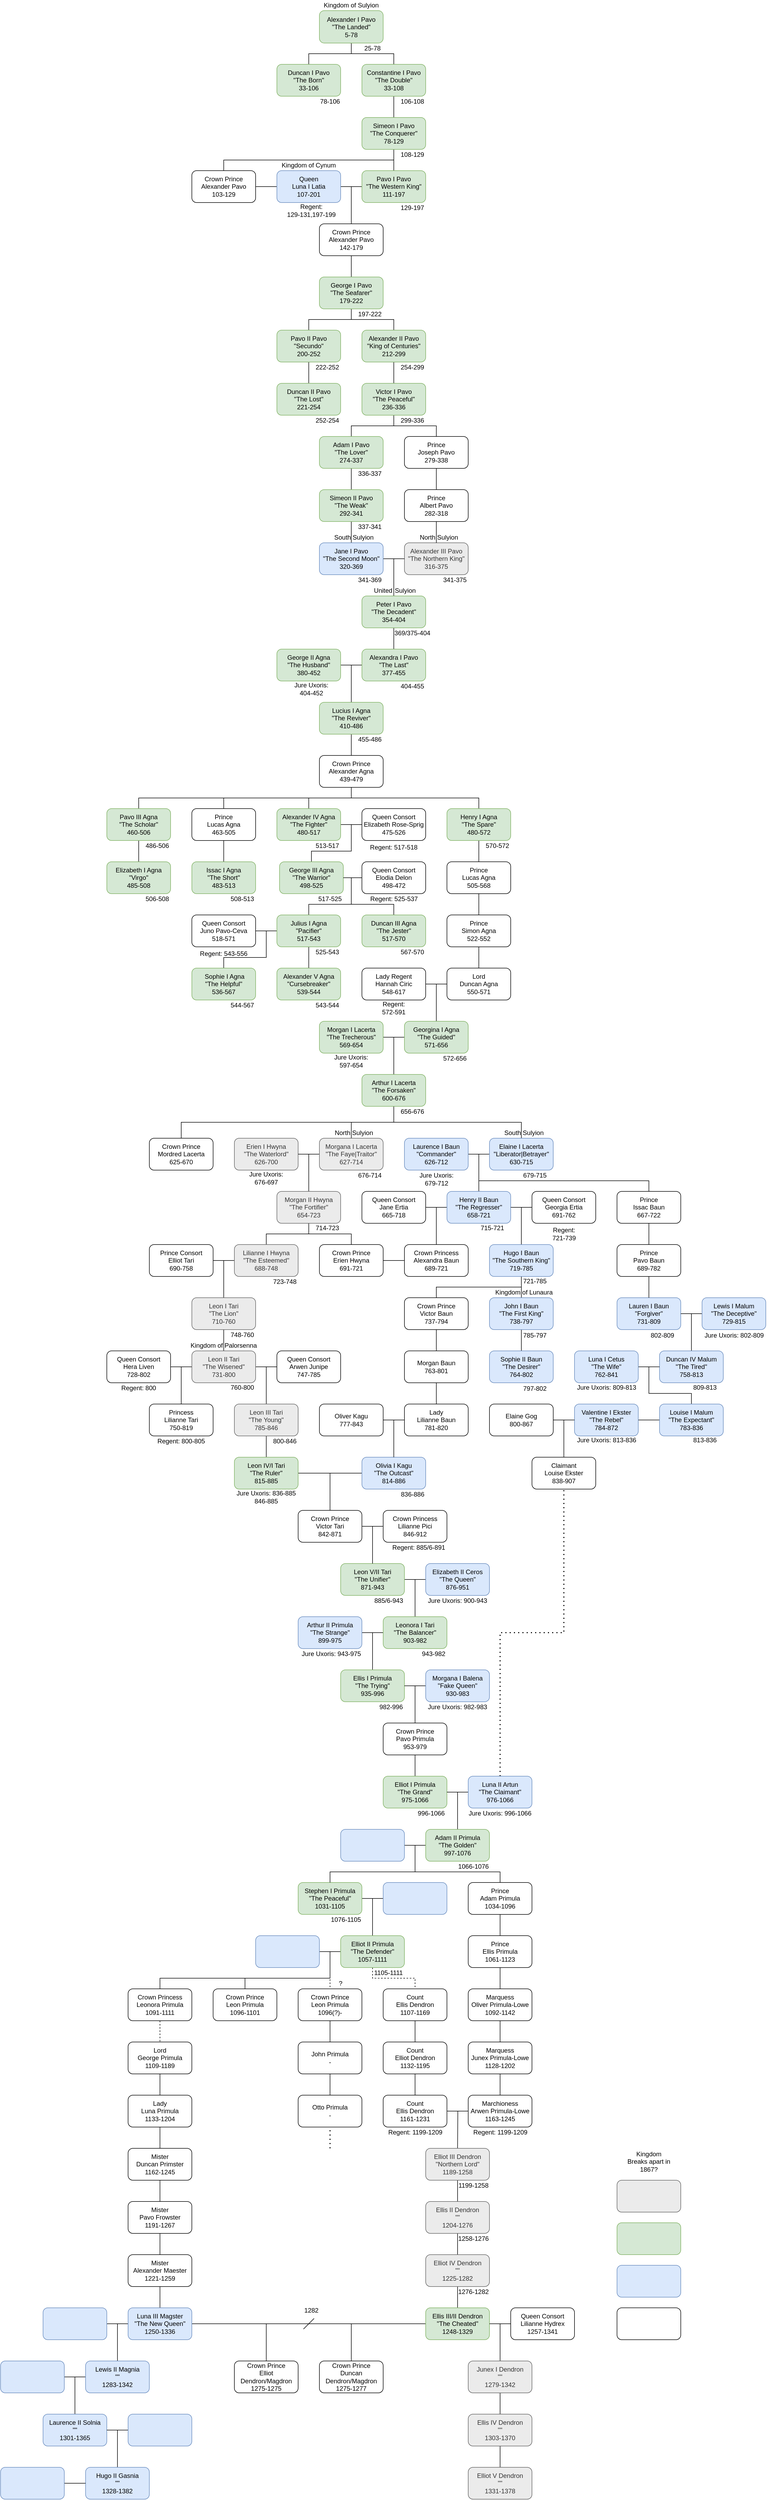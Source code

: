 <mxfile version="21.6.1" type="device">
  <diagram id="zyraeVjW2Bd-Q2xlx6y6" name="Page-1">
    <mxGraphModel dx="955" dy="485" grid="1" gridSize="10" guides="1" tooltips="1" connect="1" arrows="1" fold="1" page="1" pageScale="1" pageWidth="850" pageHeight="1100" math="0" shadow="0">
      <root>
        <mxCell id="0" />
        <mxCell id="1" parent="0" />
        <mxCell id="Yns52e4Zez9bQJnsiGdB-12" style="edgeStyle=orthogonalEdgeStyle;rounded=0;orthogonalLoop=1;jettySize=auto;html=1;exitX=0.5;exitY=1;exitDx=0;exitDy=0;entryX=0.5;entryY=0;entryDx=0;entryDy=0;fontSize=10;endArrow=none;endFill=0;" parent="1" source="Yns52e4Zez9bQJnsiGdB-1" target="Yns52e4Zez9bQJnsiGdB-6" edge="1">
          <mxGeometry relative="1" as="geometry" />
        </mxCell>
        <mxCell id="Yns52e4Zez9bQJnsiGdB-13" style="edgeStyle=orthogonalEdgeStyle;rounded=0;orthogonalLoop=1;jettySize=auto;html=1;fontSize=10;endArrow=none;endFill=0;" parent="1" source="Yns52e4Zez9bQJnsiGdB-1" target="Yns52e4Zez9bQJnsiGdB-8" edge="1">
          <mxGeometry relative="1" as="geometry" />
        </mxCell>
        <mxCell id="Yns52e4Zez9bQJnsiGdB-1" value="Alexander I Pavo&lt;br&gt;&quot;The Landed&quot;&lt;br&gt;5-78" style="rounded=1;whiteSpace=wrap;html=1;fillColor=#d5e8d4;strokeColor=#82b366;" parent="1" vertex="1">
          <mxGeometry x="600" y="39" width="120" height="61" as="geometry" />
        </mxCell>
        <mxCell id="Yns52e4Zez9bQJnsiGdB-2" value="&lt;br&gt;&lt;br&gt;" style="rounded=1;whiteSpace=wrap;html=1;fillColor=#dae8fc;strokeColor=#6c8ebf;" parent="1" vertex="1">
          <mxGeometry x="1160" y="4280" width="120" height="60" as="geometry" />
        </mxCell>
        <mxCell id="Yns52e4Zez9bQJnsiGdB-3" value="Erien I Hwyna&lt;br&gt;&quot;The Waterlord&quot;&lt;br&gt;626-700" style="rounded=1;whiteSpace=wrap;html=1;fillColor=#EBEBEB;strokeColor=#666666;fontColor=#333333;" parent="1" vertex="1">
          <mxGeometry x="440" y="2160" width="120" height="60" as="geometry" />
        </mxCell>
        <mxCell id="Yns52e4Zez9bQJnsiGdB-4" value="Kingdom of Sulyion" style="text;html=1;strokeColor=none;fillColor=none;align=center;verticalAlign=middle;whiteSpace=wrap;rounded=0;" parent="1" vertex="1">
          <mxGeometry x="605" y="19" width="110" height="20" as="geometry" />
        </mxCell>
        <mxCell id="Yns52e4Zez9bQJnsiGdB-5" value="25-78" style="text;html=1;strokeColor=none;fillColor=none;align=center;verticalAlign=middle;whiteSpace=wrap;rounded=0;" parent="1" vertex="1">
          <mxGeometry x="680" y="100" width="40" height="20" as="geometry" />
        </mxCell>
        <mxCell id="Yns52e4Zez9bQJnsiGdB-6" value="Duncan I Pavo&lt;br&gt;&quot;The Born&quot;&lt;br&gt;33-106" style="rounded=1;whiteSpace=wrap;html=1;fillColor=#d5e8d4;strokeColor=#82b366;" parent="1" vertex="1">
          <mxGeometry x="520" y="140" width="120" height="60" as="geometry" />
        </mxCell>
        <mxCell id="Yns52e4Zez9bQJnsiGdB-7" value="Kingdom Breaks apart in 1867?" style="text;html=1;strokeColor=none;fillColor=none;align=center;verticalAlign=middle;whiteSpace=wrap;rounded=0;" parent="1" vertex="1">
          <mxGeometry x="1175" y="4060" width="90" height="50" as="geometry" />
        </mxCell>
        <mxCell id="Yns52e4Zez9bQJnsiGdB-17" style="edgeStyle=orthogonalEdgeStyle;rounded=0;orthogonalLoop=1;jettySize=auto;html=1;entryX=0.5;entryY=0;entryDx=0;entryDy=0;fontSize=10;endArrow=none;endFill=0;" parent="1" source="Yns52e4Zez9bQJnsiGdB-8" target="Yns52e4Zez9bQJnsiGdB-16" edge="1">
          <mxGeometry relative="1" as="geometry" />
        </mxCell>
        <mxCell id="Yns52e4Zez9bQJnsiGdB-8" value="Constantine I Pavo&lt;br&gt;&quot;The Double&quot;&lt;br&gt;33-108" style="rounded=1;whiteSpace=wrap;html=1;fillColor=#d5e8d4;strokeColor=#82b366;" parent="1" vertex="1">
          <mxGeometry x="680" y="140" width="120" height="60" as="geometry" />
        </mxCell>
        <mxCell id="Yns52e4Zez9bQJnsiGdB-14" value="78-106" style="text;html=1;strokeColor=none;fillColor=none;align=center;verticalAlign=middle;whiteSpace=wrap;rounded=0;" parent="1" vertex="1">
          <mxGeometry x="600" y="200" width="40" height="20" as="geometry" />
        </mxCell>
        <mxCell id="Yns52e4Zez9bQJnsiGdB-20" style="edgeStyle=orthogonalEdgeStyle;rounded=0;orthogonalLoop=1;jettySize=auto;html=1;entryX=0.5;entryY=0;entryDx=0;entryDy=0;fontSize=10;endArrow=none;endFill=0;" parent="1" source="Yns52e4Zez9bQJnsiGdB-16" target="Yns52e4Zez9bQJnsiGdB-19" edge="1">
          <mxGeometry relative="1" as="geometry" />
        </mxCell>
        <mxCell id="Yns52e4Zez9bQJnsiGdB-22" style="edgeStyle=orthogonalEdgeStyle;rounded=0;orthogonalLoop=1;jettySize=auto;html=1;entryX=0.5;entryY=0;entryDx=0;entryDy=0;fontSize=10;endArrow=none;endFill=0;exitX=0.5;exitY=1;exitDx=0;exitDy=0;startArrow=none;" parent="1" source="Yns52e4Zez9bQJnsiGdB-16" target="Yns52e4Zez9bQJnsiGdB-21" edge="1">
          <mxGeometry relative="1" as="geometry">
            <Array as="points">
              <mxPoint x="740" y="320" />
              <mxPoint x="420" y="320" />
            </Array>
          </mxGeometry>
        </mxCell>
        <mxCell id="Yns52e4Zez9bQJnsiGdB-16" value="Simeon I Pavo&lt;br&gt;&quot;The Conquerer&quot;&lt;br&gt;78-129" style="rounded=1;whiteSpace=wrap;html=1;fillColor=#d5e8d4;strokeColor=#82b366;" parent="1" vertex="1">
          <mxGeometry x="680" y="240" width="120" height="60" as="geometry" />
        </mxCell>
        <mxCell id="Yns52e4Zez9bQJnsiGdB-18" value="106-108" style="text;html=1;strokeColor=none;fillColor=none;align=center;verticalAlign=middle;whiteSpace=wrap;rounded=0;" parent="1" vertex="1">
          <mxGeometry x="750" y="200" width="50" height="20" as="geometry" />
        </mxCell>
        <mxCell id="Yns52e4Zez9bQJnsiGdB-25" style="edgeStyle=orthogonalEdgeStyle;rounded=0;orthogonalLoop=1;jettySize=auto;html=1;fontSize=12;endArrow=none;endFill=0;" parent="1" source="Yns52e4Zez9bQJnsiGdB-19" target="Yns52e4Zez9bQJnsiGdB-23" edge="1">
          <mxGeometry relative="1" as="geometry" />
        </mxCell>
        <mxCell id="Yns52e4Zez9bQJnsiGdB-34" style="edgeStyle=orthogonalEdgeStyle;rounded=0;orthogonalLoop=1;jettySize=auto;html=1;fontSize=12;endArrow=none;endFill=0;" parent="1" source="Yns52e4Zez9bQJnsiGdB-19" target="Yns52e4Zez9bQJnsiGdB-32" edge="1">
          <mxGeometry relative="1" as="geometry">
            <Array as="points">
              <mxPoint x="660" y="370" />
            </Array>
          </mxGeometry>
        </mxCell>
        <mxCell id="Yns52e4Zez9bQJnsiGdB-19" value="Pavo I Pavo&lt;br&gt;&quot;The Western King&quot;&lt;br&gt;111-197" style="rounded=1;whiteSpace=wrap;html=1;fillColor=#d5e8d4;strokeColor=#82b366;" parent="1" vertex="1">
          <mxGeometry x="680" y="340" width="120" height="60" as="geometry" />
        </mxCell>
        <mxCell id="Yns52e4Zez9bQJnsiGdB-24" style="edgeStyle=orthogonalEdgeStyle;rounded=0;orthogonalLoop=1;jettySize=auto;html=1;entryX=0;entryY=0.5;entryDx=0;entryDy=0;fontSize=12;endArrow=none;endFill=0;" parent="1" source="Yns52e4Zez9bQJnsiGdB-21" target="Yns52e4Zez9bQJnsiGdB-23" edge="1">
          <mxGeometry relative="1" as="geometry" />
        </mxCell>
        <mxCell id="Yns52e4Zez9bQJnsiGdB-21" value="&lt;font style=&quot;font-size: 12px;&quot;&gt;Crown Prince&lt;br&gt;Alexander Pavo&lt;br&gt;103-129&lt;/font&gt;" style="rounded=1;whiteSpace=wrap;html=1;fontSize=10;" parent="1" vertex="1">
          <mxGeometry x="360" y="340" width="120" height="60" as="geometry" />
        </mxCell>
        <mxCell id="Yns52e4Zez9bQJnsiGdB-23" value="&lt;font style=&quot;font-size: 12px;&quot;&gt;Queen&lt;br&gt;Luna I Latia&lt;br&gt;107-201&lt;/font&gt;" style="rounded=1;whiteSpace=wrap;html=1;fontSize=10;fillColor=#dae8fc;strokeColor=#6c8ebf;" parent="1" vertex="1">
          <mxGeometry x="520" y="340" width="120" height="60" as="geometry" />
        </mxCell>
        <mxCell id="Yns52e4Zez9bQJnsiGdB-27" value="Kingdom of Cynum" style="text;html=1;strokeColor=none;fillColor=none;align=center;verticalAlign=middle;whiteSpace=wrap;rounded=0;" parent="1" vertex="1">
          <mxGeometry x="525" y="320" width="110" height="20" as="geometry" />
        </mxCell>
        <mxCell id="Yns52e4Zez9bQJnsiGdB-29" value="108-129" style="text;html=1;strokeColor=none;fillColor=none;align=center;verticalAlign=middle;whiteSpace=wrap;rounded=0;" parent="1" vertex="1">
          <mxGeometry x="750" y="300" width="50" height="20" as="geometry" />
        </mxCell>
        <mxCell id="Yns52e4Zez9bQJnsiGdB-36" value="" style="edgeStyle=orthogonalEdgeStyle;rounded=0;orthogonalLoop=1;jettySize=auto;html=1;fontSize=12;endArrow=none;endFill=0;" parent="1" source="Yns52e4Zez9bQJnsiGdB-32" target="Yns52e4Zez9bQJnsiGdB-33" edge="1">
          <mxGeometry relative="1" as="geometry" />
        </mxCell>
        <mxCell id="Yns52e4Zez9bQJnsiGdB-32" value="&lt;font style=&quot;font-size: 12px;&quot;&gt;Crown Prince&lt;br&gt;Alexander Pavo&lt;br&gt;142-179&lt;/font&gt;" style="rounded=1;whiteSpace=wrap;html=1;fontSize=10;" parent="1" vertex="1">
          <mxGeometry x="600" y="440" width="120" height="60" as="geometry" />
        </mxCell>
        <mxCell id="Yns52e4Zez9bQJnsiGdB-39" style="edgeStyle=orthogonalEdgeStyle;rounded=0;orthogonalLoop=1;jettySize=auto;html=1;entryX=0.5;entryY=0;entryDx=0;entryDy=0;fontSize=12;endArrow=none;endFill=0;" parent="1" source="Yns52e4Zez9bQJnsiGdB-33" target="Yns52e4Zez9bQJnsiGdB-38" edge="1">
          <mxGeometry relative="1" as="geometry" />
        </mxCell>
        <mxCell id="Yns52e4Zez9bQJnsiGdB-43" style="edgeStyle=orthogonalEdgeStyle;rounded=0;orthogonalLoop=1;jettySize=auto;html=1;entryX=0.5;entryY=0;entryDx=0;entryDy=0;fontSize=12;endArrow=none;endFill=0;" parent="1" source="Yns52e4Zez9bQJnsiGdB-33" target="Yns52e4Zez9bQJnsiGdB-40" edge="1">
          <mxGeometry relative="1" as="geometry" />
        </mxCell>
        <mxCell id="Yns52e4Zez9bQJnsiGdB-33" value="George I Pavo&lt;br&gt;&quot;The Seafarer&quot;&lt;br&gt;179-222" style="rounded=1;whiteSpace=wrap;html=1;fillColor=#d5e8d4;strokeColor=#82b366;" parent="1" vertex="1">
          <mxGeometry x="600" y="540" width="120" height="60" as="geometry" />
        </mxCell>
        <mxCell id="Yns52e4Zez9bQJnsiGdB-35" value="129-197" style="text;html=1;strokeColor=none;fillColor=none;align=center;verticalAlign=middle;whiteSpace=wrap;rounded=0;" parent="1" vertex="1">
          <mxGeometry x="750" y="400" width="50" height="20" as="geometry" />
        </mxCell>
        <mxCell id="Yns52e4Zez9bQJnsiGdB-37" value="Regent:&lt;br&gt;129-131,197-199" style="text;html=1;strokeColor=none;fillColor=none;align=center;verticalAlign=middle;whiteSpace=wrap;rounded=0;fontSize=12;" parent="1" vertex="1">
          <mxGeometry x="535" y="400" width="100" height="30" as="geometry" />
        </mxCell>
        <mxCell id="Yns52e4Zez9bQJnsiGdB-42" style="edgeStyle=orthogonalEdgeStyle;rounded=0;orthogonalLoop=1;jettySize=auto;html=1;entryX=0.5;entryY=0;entryDx=0;entryDy=0;fontSize=12;endArrow=none;endFill=0;" parent="1" source="Yns52e4Zez9bQJnsiGdB-38" target="Yns52e4Zez9bQJnsiGdB-41" edge="1">
          <mxGeometry relative="1" as="geometry" />
        </mxCell>
        <mxCell id="Yns52e4Zez9bQJnsiGdB-38" value="Pavo II Pavo&lt;br&gt;&quot;Secundo&quot;&lt;br&gt;200-252" style="rounded=1;whiteSpace=wrap;html=1;fillColor=#d5e8d4;strokeColor=#82b366;" parent="1" vertex="1">
          <mxGeometry x="520" y="640" width="120" height="60" as="geometry" />
        </mxCell>
        <mxCell id="Yns52e4Zez9bQJnsiGdB-47" style="edgeStyle=orthogonalEdgeStyle;rounded=0;orthogonalLoop=1;jettySize=auto;html=1;entryX=0.5;entryY=0;entryDx=0;entryDy=0;fontSize=12;endArrow=none;endFill=0;" parent="1" source="Yns52e4Zez9bQJnsiGdB-40" target="Yns52e4Zez9bQJnsiGdB-46" edge="1">
          <mxGeometry relative="1" as="geometry" />
        </mxCell>
        <mxCell id="Yns52e4Zez9bQJnsiGdB-40" value="Alexander II Pavo&lt;br&gt;&quot;King of Centuries&quot;&lt;br&gt;212-299" style="rounded=1;whiteSpace=wrap;html=1;fillColor=#d5e8d4;strokeColor=#82b366;" parent="1" vertex="1">
          <mxGeometry x="680" y="640" width="120" height="60" as="geometry" />
        </mxCell>
        <mxCell id="Yns52e4Zez9bQJnsiGdB-41" value="Duncan II Pavo&lt;br&gt;&quot;The Lost&quot;&lt;br&gt;221-254" style="rounded=1;whiteSpace=wrap;html=1;fillColor=#d5e8d4;strokeColor=#82b366;" parent="1" vertex="1">
          <mxGeometry x="520" y="740" width="120" height="60" as="geometry" />
        </mxCell>
        <mxCell id="Yns52e4Zez9bQJnsiGdB-44" value="197-222" style="text;html=1;strokeColor=none;fillColor=none;align=center;verticalAlign=middle;whiteSpace=wrap;rounded=0;" parent="1" vertex="1">
          <mxGeometry x="670" y="600" width="50" height="20" as="geometry" />
        </mxCell>
        <mxCell id="1V0PkYinogMniD-irILl-4" style="edgeStyle=orthogonalEdgeStyle;rounded=0;orthogonalLoop=1;jettySize=auto;html=1;endArrow=none;endFill=0;" parent="1" source="Yns52e4Zez9bQJnsiGdB-46" target="1V0PkYinogMniD-irILl-2" edge="1">
          <mxGeometry relative="1" as="geometry">
            <Array as="points">
              <mxPoint x="740" y="820" />
              <mxPoint x="660" y="820" />
            </Array>
          </mxGeometry>
        </mxCell>
        <mxCell id="1V0PkYinogMniD-irILl-5" style="edgeStyle=orthogonalEdgeStyle;rounded=0;orthogonalLoop=1;jettySize=auto;html=1;entryX=0.5;entryY=0;entryDx=0;entryDy=0;endArrow=none;endFill=0;" parent="1" source="Yns52e4Zez9bQJnsiGdB-46" target="1V0PkYinogMniD-irILl-3" edge="1">
          <mxGeometry relative="1" as="geometry" />
        </mxCell>
        <mxCell id="Yns52e4Zez9bQJnsiGdB-46" value="Victor I Pavo&lt;br&gt;&quot;The Peaceful&quot;&lt;br&gt;236-336" style="rounded=1;whiteSpace=wrap;html=1;fillColor=#d5e8d4;strokeColor=#82b366;" parent="1" vertex="1">
          <mxGeometry x="680" y="740" width="120" height="60" as="geometry" />
        </mxCell>
        <mxCell id="Yns52e4Zez9bQJnsiGdB-48" value="222-252" style="text;html=1;strokeColor=none;fillColor=none;align=center;verticalAlign=middle;whiteSpace=wrap;rounded=0;" parent="1" vertex="1">
          <mxGeometry x="590" y="700" width="50" height="20" as="geometry" />
        </mxCell>
        <mxCell id="Yns52e4Zez9bQJnsiGdB-49" value="252-254" style="text;html=1;strokeColor=none;fillColor=none;align=center;verticalAlign=middle;whiteSpace=wrap;rounded=0;" parent="1" vertex="1">
          <mxGeometry x="590" y="800" width="50" height="20" as="geometry" />
        </mxCell>
        <mxCell id="Yns52e4Zez9bQJnsiGdB-50" value="254-299" style="text;html=1;strokeColor=none;fillColor=none;align=center;verticalAlign=middle;whiteSpace=wrap;rounded=0;" parent="1" vertex="1">
          <mxGeometry x="750" y="700" width="50" height="20" as="geometry" />
        </mxCell>
        <mxCell id="Yns52e4Zez9bQJnsiGdB-51" value="299-336" style="text;html=1;strokeColor=none;fillColor=none;align=center;verticalAlign=middle;whiteSpace=wrap;rounded=0;" parent="1" vertex="1">
          <mxGeometry x="750" y="800" width="50" height="20" as="geometry" />
        </mxCell>
        <mxCell id="1V0PkYinogMniD-irILl-10" style="edgeStyle=orthogonalEdgeStyle;rounded=0;orthogonalLoop=1;jettySize=auto;html=1;entryX=0.5;entryY=0;entryDx=0;entryDy=0;endArrow=none;endFill=0;" parent="1" source="1V0PkYinogMniD-irILl-2" target="1V0PkYinogMniD-irILl-6" edge="1">
          <mxGeometry relative="1" as="geometry" />
        </mxCell>
        <mxCell id="1V0PkYinogMniD-irILl-2" value="Adam I Pavo&lt;br&gt;&quot;The Lover&quot;&lt;br&gt;274-337" style="rounded=1;whiteSpace=wrap;html=1;fillColor=#d5e8d4;strokeColor=#82b366;" parent="1" vertex="1">
          <mxGeometry x="600" y="840" width="120" height="60" as="geometry" />
        </mxCell>
        <mxCell id="1V0PkYinogMniD-irILl-12" style="edgeStyle=orthogonalEdgeStyle;rounded=0;orthogonalLoop=1;jettySize=auto;html=1;entryX=0.5;entryY=0;entryDx=0;entryDy=0;endArrow=none;endFill=0;" parent="1" source="1V0PkYinogMniD-irILl-3" target="1V0PkYinogMniD-irILl-8" edge="1">
          <mxGeometry relative="1" as="geometry" />
        </mxCell>
        <mxCell id="1V0PkYinogMniD-irILl-3" value="Prince&lt;br&gt;Joseph Pavo&lt;br&gt;279-338" style="rounded=1;whiteSpace=wrap;html=1;" parent="1" vertex="1">
          <mxGeometry x="760" y="840" width="120" height="60" as="geometry" />
        </mxCell>
        <mxCell id="1V0PkYinogMniD-irILl-11" style="edgeStyle=orthogonalEdgeStyle;rounded=0;orthogonalLoop=1;jettySize=auto;html=1;entryX=0.5;entryY=0;entryDx=0;entryDy=0;endArrow=none;endFill=0;" parent="1" source="1V0PkYinogMniD-irILl-6" target="1V0PkYinogMniD-irILl-9" edge="1">
          <mxGeometry relative="1" as="geometry" />
        </mxCell>
        <mxCell id="1V0PkYinogMniD-irILl-6" value="Simeon II Pavo&lt;br&gt;&quot;The Weak&quot;&lt;br&gt;292-341" style="rounded=1;whiteSpace=wrap;html=1;fillColor=#d5e8d4;strokeColor=#82b366;" parent="1" vertex="1">
          <mxGeometry x="600" y="940" width="120" height="60" as="geometry" />
        </mxCell>
        <mxCell id="1V0PkYinogMniD-irILl-24" style="edgeStyle=orthogonalEdgeStyle;rounded=0;orthogonalLoop=1;jettySize=auto;html=1;entryX=0.5;entryY=0;entryDx=0;entryDy=0;endArrow=none;endFill=0;" parent="1" source="1V0PkYinogMniD-irILl-7" target="1V0PkYinogMniD-irILl-18" edge="1">
          <mxGeometry relative="1" as="geometry">
            <Array as="points">
              <mxPoint x="740" y="1070" />
            </Array>
          </mxGeometry>
        </mxCell>
        <mxCell id="1V0PkYinogMniD-irILl-7" value="Alexander III Pavo&lt;br&gt;&quot;The Northern King&quot;&lt;br&gt;316-375" style="rounded=1;whiteSpace=wrap;html=1;fillColor=#EBEBEB;strokeColor=#666666;fontColor=#333333;" parent="1" vertex="1">
          <mxGeometry x="760" y="1040" width="120" height="60" as="geometry" />
        </mxCell>
        <mxCell id="1V0PkYinogMniD-irILl-13" style="edgeStyle=orthogonalEdgeStyle;rounded=0;orthogonalLoop=1;jettySize=auto;html=1;entryX=0.5;entryY=0;entryDx=0;entryDy=0;endArrow=none;endFill=0;" parent="1" source="1V0PkYinogMniD-irILl-8" target="1V0PkYinogMniD-irILl-7" edge="1">
          <mxGeometry relative="1" as="geometry" />
        </mxCell>
        <mxCell id="1V0PkYinogMniD-irILl-8" value="Prince&lt;br&gt;Albert Pavo&lt;br&gt;282-318" style="rounded=1;whiteSpace=wrap;html=1;" parent="1" vertex="1">
          <mxGeometry x="760" y="940" width="120" height="60" as="geometry" />
        </mxCell>
        <mxCell id="1V0PkYinogMniD-irILl-14" style="edgeStyle=orthogonalEdgeStyle;rounded=0;orthogonalLoop=1;jettySize=auto;html=1;entryX=0;entryY=0.5;entryDx=0;entryDy=0;endArrow=none;endFill=0;" parent="1" source="1V0PkYinogMniD-irILl-9" target="1V0PkYinogMniD-irILl-7" edge="1">
          <mxGeometry relative="1" as="geometry" />
        </mxCell>
        <mxCell id="1V0PkYinogMniD-irILl-9" value="Jane I Pavo&lt;br&gt;&quot;The Second Moon&quot;&lt;br&gt;320-369" style="rounded=1;whiteSpace=wrap;html=1;fillColor=#dae8fc;strokeColor=#6c8ebf;" parent="1" vertex="1">
          <mxGeometry x="600" y="1040" width="120" height="60" as="geometry" />
        </mxCell>
        <mxCell id="1V0PkYinogMniD-irILl-15" value="North Sulyion" style="text;html=1;strokeColor=none;fillColor=none;align=center;verticalAlign=middle;whiteSpace=wrap;rounded=0;" parent="1" vertex="1">
          <mxGeometry x="770" y="1020" width="110" height="20" as="geometry" />
        </mxCell>
        <mxCell id="1V0PkYinogMniD-irILl-17" value="South Sulyion" style="text;html=1;strokeColor=none;fillColor=none;align=center;verticalAlign=middle;whiteSpace=wrap;rounded=0;" parent="1" vertex="1">
          <mxGeometry x="610" y="1020" width="110" height="20" as="geometry" />
        </mxCell>
        <mxCell id="1V0PkYinogMniD-irILl-31" style="edgeStyle=orthogonalEdgeStyle;rounded=0;orthogonalLoop=1;jettySize=auto;html=1;entryX=0.5;entryY=0;entryDx=0;entryDy=0;endArrow=none;endFill=0;" parent="1" source="1V0PkYinogMniD-irILl-18" target="1V0PkYinogMniD-irILl-29" edge="1">
          <mxGeometry relative="1" as="geometry" />
        </mxCell>
        <mxCell id="1V0PkYinogMniD-irILl-18" value="Peter I Pavo&lt;br&gt;&quot;The Decadent&quot;&lt;br&gt;354-404" style="rounded=1;whiteSpace=wrap;html=1;fillColor=#d5e8d4;strokeColor=#82b366;" parent="1" vertex="1">
          <mxGeometry x="680" y="1140" width="120" height="60" as="geometry" />
        </mxCell>
        <mxCell id="1V0PkYinogMniD-irILl-23" value="&lt;br&gt;&lt;br&gt;" style="rounded=1;whiteSpace=wrap;html=1;" parent="1" vertex="1">
          <mxGeometry x="1160" y="4360" width="120" height="60" as="geometry" />
        </mxCell>
        <mxCell id="1V0PkYinogMniD-irILl-25" value="&amp;nbsp;Sulyion" style="text;html=1;strokeColor=none;fillColor=none;align=center;verticalAlign=middle;whiteSpace=wrap;rounded=0;movable=1;resizable=1;rotatable=1;deletable=1;editable=1;connectable=1;points=[[0,0,0,0,0],[0,0.25,0,0,0],[0,0.5,0,0,0],[0,0.75,0,0,0],[0,1,0,0,0],[0.25,0,0,0,0],[0.25,1,0,0,0],[0.47,0,0,0,0],[0.47,1,0,0,0],[0.75,0,0,0,0],[0.75,1,0,0,0],[1,0,0,0,0],[1,0.25,0,0,0],[1,0.5,0,0,0],[1,0.75,0,0,0],[1,1,0,0,0]];" parent="1" vertex="1">
          <mxGeometry x="740" y="1120" width="40" height="20" as="geometry" />
        </mxCell>
        <mxCell id="1V0PkYinogMniD-irILl-27" value="United" style="text;html=1;strokeColor=none;fillColor=none;align=center;verticalAlign=middle;whiteSpace=wrap;rounded=0;movable=1;resizable=1;rotatable=1;deletable=1;editable=1;connectable=1;points=[[0,0,0,0,0],[0,0.25,0,0,0],[0,0.5,0,0,0],[0,0.75,0,0,0],[0,1,0,0,0],[0.25,0,0,0,0],[0.25,1,0,0,0],[0.47,0,0,0,0],[0.47,1,0,0,0],[0.75,0,0,0,0],[0.75,1,0,0,0],[1,0,0,0,0],[1,0.25,0,0,0],[1,0.5,0,0,0],[1,0.75,0,0,0],[1,1,0,0,0]];" parent="1" vertex="1">
          <mxGeometry x="700" y="1120" width="40" height="20" as="geometry" />
        </mxCell>
        <mxCell id="1V0PkYinogMniD-irILl-28" value="336-337" style="text;html=1;strokeColor=none;fillColor=none;align=center;verticalAlign=middle;whiteSpace=wrap;rounded=0;" parent="1" vertex="1">
          <mxGeometry x="670" y="900" width="50" height="20" as="geometry" />
        </mxCell>
        <mxCell id="1V0PkYinogMniD-irILl-33" style="edgeStyle=orthogonalEdgeStyle;rounded=0;orthogonalLoop=1;jettySize=auto;html=1;entryX=1;entryY=0.5;entryDx=0;entryDy=0;endArrow=none;endFill=0;" parent="1" source="1V0PkYinogMniD-irILl-29" target="1V0PkYinogMniD-irILl-32" edge="1">
          <mxGeometry relative="1" as="geometry" />
        </mxCell>
        <mxCell id="1V0PkYinogMniD-irILl-39" style="edgeStyle=orthogonalEdgeStyle;rounded=0;orthogonalLoop=1;jettySize=auto;html=1;entryX=0.5;entryY=0;entryDx=0;entryDy=0;endArrow=none;endFill=0;" parent="1" source="1V0PkYinogMniD-irILl-29" target="1V0PkYinogMniD-irILl-38" edge="1">
          <mxGeometry relative="1" as="geometry">
            <Array as="points">
              <mxPoint x="660" y="1270" />
            </Array>
          </mxGeometry>
        </mxCell>
        <mxCell id="1V0PkYinogMniD-irILl-29" value="Alexandra I Pavo&lt;br&gt;&quot;The Last&quot;&lt;br&gt;377-455" style="rounded=1;whiteSpace=wrap;html=1;fillColor=#d5e8d4;strokeColor=#82b366;" parent="1" vertex="1">
          <mxGeometry x="680" y="1240" width="120" height="60" as="geometry" />
        </mxCell>
        <mxCell id="1V0PkYinogMniD-irILl-32" value="George II Agna&lt;br&gt;&quot;The Husband&quot;&lt;br&gt;380-452" style="rounded=1;whiteSpace=wrap;html=1;fillColor=#d5e8d4;strokeColor=#82b366;" parent="1" vertex="1">
          <mxGeometry x="520" y="1240" width="120" height="60" as="geometry" />
        </mxCell>
        <mxCell id="1V0PkYinogMniD-irILl-34" value="337-341" style="text;html=1;strokeColor=none;fillColor=none;align=center;verticalAlign=middle;whiteSpace=wrap;rounded=0;" parent="1" vertex="1">
          <mxGeometry x="670" y="1000" width="50" height="20" as="geometry" />
        </mxCell>
        <mxCell id="1V0PkYinogMniD-irILl-35" value="341-369" style="text;html=1;strokeColor=none;fillColor=none;align=center;verticalAlign=middle;whiteSpace=wrap;rounded=0;" parent="1" vertex="1">
          <mxGeometry x="670" y="1100" width="50" height="20" as="geometry" />
        </mxCell>
        <mxCell id="1V0PkYinogMniD-irILl-36" value="341-375" style="text;html=1;strokeColor=none;fillColor=none;align=center;verticalAlign=middle;whiteSpace=wrap;rounded=0;" parent="1" vertex="1">
          <mxGeometry x="830" y="1100" width="50" height="20" as="geometry" />
        </mxCell>
        <mxCell id="1V0PkYinogMniD-irILl-37" value="369/375-404" style="text;html=1;strokeColor=none;fillColor=none;align=center;verticalAlign=middle;whiteSpace=wrap;rounded=0;" parent="1" vertex="1">
          <mxGeometry x="740" y="1200" width="70" height="20" as="geometry" />
        </mxCell>
        <mxCell id="j6bOyk4aHJez_X9jCBpq-2" style="edgeStyle=orthogonalEdgeStyle;rounded=0;orthogonalLoop=1;jettySize=auto;html=1;entryX=0.5;entryY=0;entryDx=0;entryDy=0;endArrow=none;endFill=0;" parent="1" source="1V0PkYinogMniD-irILl-38" target="j6bOyk4aHJez_X9jCBpq-1" edge="1">
          <mxGeometry relative="1" as="geometry" />
        </mxCell>
        <mxCell id="1V0PkYinogMniD-irILl-38" value="Lucius I Agna&lt;br&gt;&quot;The Reviver&quot;&lt;br&gt;410-486" style="rounded=1;whiteSpace=wrap;html=1;fillColor=#d5e8d4;strokeColor=#82b366;" parent="1" vertex="1">
          <mxGeometry x="600" y="1340" width="120" height="60" as="geometry" />
        </mxCell>
        <mxCell id="1V0PkYinogMniD-irILl-40" value="404-455" style="text;html=1;strokeColor=none;fillColor=none;align=center;verticalAlign=middle;whiteSpace=wrap;rounded=0;" parent="1" vertex="1">
          <mxGeometry x="750" y="1300" width="50" height="20" as="geometry" />
        </mxCell>
        <mxCell id="1V0PkYinogMniD-irILl-41" value="Jure Uxoris:&lt;br&gt;404-452" style="text;html=1;strokeColor=none;fillColor=none;align=center;verticalAlign=middle;whiteSpace=wrap;rounded=0;" parent="1" vertex="1">
          <mxGeometry x="545" y="1300" width="80" height="30" as="geometry" />
        </mxCell>
        <mxCell id="1V0PkYinogMniD-irILl-42" value="455-486" style="text;html=1;strokeColor=none;fillColor=none;align=center;verticalAlign=middle;whiteSpace=wrap;rounded=0;" parent="1" vertex="1">
          <mxGeometry x="670" y="1400" width="50" height="20" as="geometry" />
        </mxCell>
        <mxCell id="j6bOyk4aHJez_X9jCBpq-4" style="edgeStyle=orthogonalEdgeStyle;rounded=0;orthogonalLoop=1;jettySize=auto;html=1;entryX=0.5;entryY=0;entryDx=0;entryDy=0;endArrow=none;endFill=0;" parent="1" source="j6bOyk4aHJez_X9jCBpq-1" target="j6bOyk4aHJez_X9jCBpq-3" edge="1">
          <mxGeometry relative="1" as="geometry">
            <Array as="points">
              <mxPoint x="660" y="1520" />
              <mxPoint x="260" y="1520" />
            </Array>
          </mxGeometry>
        </mxCell>
        <mxCell id="j6bOyk4aHJez_X9jCBpq-8" style="edgeStyle=orthogonalEdgeStyle;rounded=0;orthogonalLoop=1;jettySize=auto;html=1;entryX=0.5;entryY=0;entryDx=0;entryDy=0;endArrow=none;endFill=0;" parent="1" source="j6bOyk4aHJez_X9jCBpq-1" target="j6bOyk4aHJez_X9jCBpq-7" edge="1">
          <mxGeometry relative="1" as="geometry">
            <Array as="points">
              <mxPoint x="660" y="1520" />
              <mxPoint x="420" y="1520" />
            </Array>
          </mxGeometry>
        </mxCell>
        <mxCell id="j6bOyk4aHJez_X9jCBpq-14" style="edgeStyle=orthogonalEdgeStyle;rounded=0;orthogonalLoop=1;jettySize=auto;html=1;endArrow=none;endFill=0;" parent="1" source="j6bOyk4aHJez_X9jCBpq-1" target="j6bOyk4aHJez_X9jCBpq-12" edge="1">
          <mxGeometry relative="1" as="geometry" />
        </mxCell>
        <mxCell id="j6bOyk4aHJez_X9jCBpq-15" style="edgeStyle=orthogonalEdgeStyle;rounded=0;orthogonalLoop=1;jettySize=auto;html=1;endArrow=none;endFill=0;" parent="1" source="j6bOyk4aHJez_X9jCBpq-1" target="j6bOyk4aHJez_X9jCBpq-13" edge="1">
          <mxGeometry relative="1" as="geometry">
            <Array as="points">
              <mxPoint x="660" y="1520" />
              <mxPoint x="900" y="1520" />
            </Array>
          </mxGeometry>
        </mxCell>
        <mxCell id="j6bOyk4aHJez_X9jCBpq-1" value="Crown Prince&lt;br&gt;Alexander Agna&lt;br&gt;439-479" style="rounded=1;whiteSpace=wrap;html=1;" parent="1" vertex="1">
          <mxGeometry x="600" y="1440" width="120" height="60" as="geometry" />
        </mxCell>
        <mxCell id="j6bOyk4aHJez_X9jCBpq-6" style="edgeStyle=orthogonalEdgeStyle;rounded=0;orthogonalLoop=1;jettySize=auto;html=1;entryX=0.5;entryY=0;entryDx=0;entryDy=0;endArrow=none;endFill=0;" parent="1" source="j6bOyk4aHJez_X9jCBpq-3" target="j6bOyk4aHJez_X9jCBpq-5" edge="1">
          <mxGeometry relative="1" as="geometry" />
        </mxCell>
        <mxCell id="j6bOyk4aHJez_X9jCBpq-3" value="Pavo III Agna&lt;br&gt;&quot;The Scholar&quot;&lt;br&gt;460-506" style="rounded=1;whiteSpace=wrap;html=1;fillColor=#d5e8d4;strokeColor=#82b366;" parent="1" vertex="1">
          <mxGeometry x="200" y="1540" width="120" height="60" as="geometry" />
        </mxCell>
        <mxCell id="j6bOyk4aHJez_X9jCBpq-5" value="Elizabeth I Agna&lt;br&gt;&quot;Virgo&quot;&lt;br&gt;485-508" style="rounded=1;whiteSpace=wrap;html=1;fillColor=#d5e8d4;strokeColor=#82b366;" parent="1" vertex="1">
          <mxGeometry x="200" y="1640" width="120" height="60" as="geometry" />
        </mxCell>
        <mxCell id="j6bOyk4aHJez_X9jCBpq-10" style="edgeStyle=orthogonalEdgeStyle;rounded=0;orthogonalLoop=1;jettySize=auto;html=1;endArrow=none;endFill=0;" parent="1" source="j6bOyk4aHJez_X9jCBpq-7" target="j6bOyk4aHJez_X9jCBpq-9" edge="1">
          <mxGeometry relative="1" as="geometry" />
        </mxCell>
        <mxCell id="j6bOyk4aHJez_X9jCBpq-7" value="Prince&lt;br&gt;Lucas Agna&lt;br&gt;463-505" style="rounded=1;whiteSpace=wrap;html=1;" parent="1" vertex="1">
          <mxGeometry x="360" y="1540" width="120" height="60" as="geometry" />
        </mxCell>
        <mxCell id="j6bOyk4aHJez_X9jCBpq-9" value="Issac I Agna&lt;br&gt;&quot;The Short&quot;&lt;br&gt;483-513" style="rounded=1;whiteSpace=wrap;html=1;fillColor=#d5e8d4;strokeColor=#82b366;" parent="1" vertex="1">
          <mxGeometry x="360" y="1640" width="120" height="60" as="geometry" />
        </mxCell>
        <mxCell id="j6bOyk4aHJez_X9jCBpq-17" style="edgeStyle=orthogonalEdgeStyle;rounded=0;orthogonalLoop=1;jettySize=auto;html=1;entryX=0.5;entryY=0;entryDx=0;entryDy=0;endArrow=none;endFill=0;" parent="1" source="j6bOyk4aHJez_X9jCBpq-12" target="j6bOyk4aHJez_X9jCBpq-16" edge="1">
          <mxGeometry relative="1" as="geometry">
            <Array as="points">
              <mxPoint x="660" y="1570" />
              <mxPoint x="660" y="1620" />
              <mxPoint x="585" y="1620" />
            </Array>
          </mxGeometry>
        </mxCell>
        <mxCell id="j6bOyk4aHJez_X9jCBpq-33" style="edgeStyle=orthogonalEdgeStyle;rounded=0;orthogonalLoop=1;jettySize=auto;html=1;entryX=0;entryY=0.5;entryDx=0;entryDy=0;endArrow=none;endFill=0;" parent="1" source="j6bOyk4aHJez_X9jCBpq-12" target="j6bOyk4aHJez_X9jCBpq-32" edge="1">
          <mxGeometry relative="1" as="geometry" />
        </mxCell>
        <mxCell id="j6bOyk4aHJez_X9jCBpq-12" value="Alexander IV Agna&lt;br&gt;&quot;The Fighter&quot;&lt;br&gt;480-517" style="rounded=1;whiteSpace=wrap;html=1;fillColor=#d5e8d4;strokeColor=#82b366;" parent="1" vertex="1">
          <mxGeometry x="520" y="1540" width="120" height="60" as="geometry" />
        </mxCell>
        <mxCell id="j6bOyk4aHJez_X9jCBpq-29" style="edgeStyle=orthogonalEdgeStyle;rounded=0;orthogonalLoop=1;jettySize=auto;html=1;entryX=0.5;entryY=0;entryDx=0;entryDy=0;endArrow=none;endFill=0;" parent="1" source="j6bOyk4aHJez_X9jCBpq-13" target="j6bOyk4aHJez_X9jCBpq-26" edge="1">
          <mxGeometry relative="1" as="geometry" />
        </mxCell>
        <mxCell id="j6bOyk4aHJez_X9jCBpq-13" value="Henry I Agna&lt;br&gt;&quot;The Spare&quot;&lt;br&gt;480-572" style="rounded=1;whiteSpace=wrap;html=1;fillColor=#d5e8d4;strokeColor=#82b366;" parent="1" vertex="1">
          <mxGeometry x="840" y="1540" width="120" height="60" as="geometry" />
        </mxCell>
        <mxCell id="j6bOyk4aHJez_X9jCBpq-22" style="edgeStyle=orthogonalEdgeStyle;rounded=0;orthogonalLoop=1;jettySize=auto;html=1;entryX=0.5;entryY=0;entryDx=0;entryDy=0;endArrow=none;endFill=0;" parent="1" source="j6bOyk4aHJez_X9jCBpq-16" target="j6bOyk4aHJez_X9jCBpq-18" edge="1">
          <mxGeometry relative="1" as="geometry">
            <Array as="points">
              <mxPoint x="660" y="1670" />
              <mxPoint x="660" y="1720" />
              <mxPoint x="580" y="1720" />
            </Array>
          </mxGeometry>
        </mxCell>
        <mxCell id="j6bOyk4aHJez_X9jCBpq-23" style="edgeStyle=orthogonalEdgeStyle;rounded=0;orthogonalLoop=1;jettySize=auto;html=1;entryX=0.5;entryY=0;entryDx=0;entryDy=0;endArrow=none;endFill=0;" parent="1" source="j6bOyk4aHJez_X9jCBpq-16" target="j6bOyk4aHJez_X9jCBpq-19" edge="1">
          <mxGeometry relative="1" as="geometry">
            <Array as="points">
              <mxPoint x="660" y="1670" />
              <mxPoint x="660" y="1720" />
              <mxPoint x="740" y="1720" />
            </Array>
          </mxGeometry>
        </mxCell>
        <mxCell id="j6bOyk4aHJez_X9jCBpq-16" value="George III Agna&lt;br&gt;&quot;The Warrior&quot;&lt;br&gt;498-525" style="rounded=1;whiteSpace=wrap;html=1;fillColor=#d5e8d4;strokeColor=#82b366;" parent="1" vertex="1">
          <mxGeometry x="525" y="1640" width="120" height="60" as="geometry" />
        </mxCell>
        <mxCell id="j6bOyk4aHJez_X9jCBpq-24" style="edgeStyle=orthogonalEdgeStyle;rounded=0;orthogonalLoop=1;jettySize=auto;html=1;entryX=0.5;entryY=0;entryDx=0;entryDy=0;endArrow=none;endFill=0;" parent="1" source="j6bOyk4aHJez_X9jCBpq-18" target="j6bOyk4aHJez_X9jCBpq-21" edge="1">
          <mxGeometry relative="1" as="geometry">
            <Array as="points">
              <mxPoint x="580" y="1810" />
              <mxPoint x="580" y="1810" />
            </Array>
          </mxGeometry>
        </mxCell>
        <mxCell id="j6bOyk4aHJez_X9jCBpq-25" style="edgeStyle=orthogonalEdgeStyle;rounded=0;orthogonalLoop=1;jettySize=auto;html=1;entryX=0.5;entryY=0;entryDx=0;entryDy=0;endArrow=none;endFill=0;" parent="1" source="j6bOyk4aHJez_X9jCBpq-18" target="j6bOyk4aHJez_X9jCBpq-20" edge="1">
          <mxGeometry relative="1" as="geometry">
            <Array as="points">
              <mxPoint x="500" y="1770" />
              <mxPoint x="500" y="1820" />
              <mxPoint x="420" y="1820" />
            </Array>
          </mxGeometry>
        </mxCell>
        <mxCell id="j6bOyk4aHJez_X9jCBpq-40" style="edgeStyle=orthogonalEdgeStyle;rounded=0;orthogonalLoop=1;jettySize=auto;html=1;entryX=1;entryY=0.5;entryDx=0;entryDy=0;endArrow=none;endFill=0;" parent="1" source="j6bOyk4aHJez_X9jCBpq-18" target="j6bOyk4aHJez_X9jCBpq-39" edge="1">
          <mxGeometry relative="1" as="geometry" />
        </mxCell>
        <mxCell id="j6bOyk4aHJez_X9jCBpq-18" value="Julius I Agna&lt;br&gt;&quot;Pacifier&quot;&lt;br&gt;517-543" style="rounded=1;whiteSpace=wrap;html=1;fillColor=#d5e8d4;strokeColor=#82b366;" parent="1" vertex="1">
          <mxGeometry x="520" y="1740" width="120" height="60" as="geometry" />
        </mxCell>
        <mxCell id="j6bOyk4aHJez_X9jCBpq-19" value="Duncan III Agna&lt;br&gt;&quot;The Jester&quot;&lt;br&gt;517-570" style="rounded=1;whiteSpace=wrap;html=1;fillColor=#d5e8d4;strokeColor=#82b366;" parent="1" vertex="1">
          <mxGeometry x="680" y="1740" width="120" height="60" as="geometry" />
        </mxCell>
        <mxCell id="j6bOyk4aHJez_X9jCBpq-20" value="&amp;nbsp;Sophie I Agna&lt;br&gt;&quot;The Helpful&quot;&lt;br&gt;536-567" style="rounded=1;whiteSpace=wrap;html=1;fillColor=#d5e8d4;strokeColor=#82b366;" parent="1" vertex="1">
          <mxGeometry x="360" y="1840" width="120" height="60" as="geometry" />
        </mxCell>
        <mxCell id="j6bOyk4aHJez_X9jCBpq-21" value="Alexander V Agna&lt;br&gt;&quot;Cursebreaker&quot;&lt;br&gt;539-544" style="rounded=1;whiteSpace=wrap;html=1;fillColor=#d5e8d4;strokeColor=#82b366;" parent="1" vertex="1">
          <mxGeometry x="520" y="1840" width="120" height="60" as="geometry" />
        </mxCell>
        <mxCell id="j6bOyk4aHJez_X9jCBpq-30" style="edgeStyle=orthogonalEdgeStyle;rounded=0;orthogonalLoop=1;jettySize=auto;html=1;entryX=0.5;entryY=0;entryDx=0;entryDy=0;endArrow=none;endFill=0;" parent="1" source="j6bOyk4aHJez_X9jCBpq-26" target="j6bOyk4aHJez_X9jCBpq-27" edge="1">
          <mxGeometry relative="1" as="geometry" />
        </mxCell>
        <mxCell id="j6bOyk4aHJez_X9jCBpq-26" value="Prince&lt;br&gt;Lucas Agna&lt;br&gt;505-568" style="rounded=1;whiteSpace=wrap;html=1;" parent="1" vertex="1">
          <mxGeometry x="840" y="1640" width="120" height="60" as="geometry" />
        </mxCell>
        <mxCell id="j6bOyk4aHJez_X9jCBpq-31" style="edgeStyle=orthogonalEdgeStyle;rounded=0;orthogonalLoop=1;jettySize=auto;html=1;entryX=0.5;entryY=0;entryDx=0;entryDy=0;endArrow=none;endFill=0;" parent="1" source="j6bOyk4aHJez_X9jCBpq-27" target="j6bOyk4aHJez_X9jCBpq-28" edge="1">
          <mxGeometry relative="1" as="geometry" />
        </mxCell>
        <mxCell id="j6bOyk4aHJez_X9jCBpq-27" value="Prince&lt;br&gt;Simon Agna&lt;br&gt;522-552" style="rounded=1;whiteSpace=wrap;html=1;" parent="1" vertex="1">
          <mxGeometry x="840" y="1740" width="120" height="60" as="geometry" />
        </mxCell>
        <mxCell id="j6bOyk4aHJez_X9jCBpq-46" style="edgeStyle=orthogonalEdgeStyle;rounded=0;orthogonalLoop=1;jettySize=auto;html=1;entryX=0.5;entryY=0;entryDx=0;entryDy=0;endArrow=none;endFill=0;" parent="1" source="j6bOyk4aHJez_X9jCBpq-28" target="j6bOyk4aHJez_X9jCBpq-45" edge="1">
          <mxGeometry relative="1" as="geometry">
            <Array as="points">
              <mxPoint x="820" y="1870" />
            </Array>
          </mxGeometry>
        </mxCell>
        <mxCell id="j6bOyk4aHJez_X9jCBpq-58" style="edgeStyle=orthogonalEdgeStyle;rounded=0;orthogonalLoop=1;jettySize=auto;html=1;entryX=1;entryY=0.5;entryDx=0;entryDy=0;endArrow=none;endFill=0;" parent="1" source="j6bOyk4aHJez_X9jCBpq-28" target="j6bOyk4aHJez_X9jCBpq-57" edge="1">
          <mxGeometry relative="1" as="geometry" />
        </mxCell>
        <mxCell id="j6bOyk4aHJez_X9jCBpq-28" value="Lord&lt;br&gt;Duncan Agna&lt;br&gt;550-571" style="rounded=1;whiteSpace=wrap;html=1;" parent="1" vertex="1">
          <mxGeometry x="840" y="1840" width="120" height="60" as="geometry" />
        </mxCell>
        <mxCell id="j6bOyk4aHJez_X9jCBpq-32" value="Queen Consort&lt;br&gt;Elizabeth Rose-Sprig&lt;br&gt;475-526" style="rounded=1;whiteSpace=wrap;html=1;" parent="1" vertex="1">
          <mxGeometry x="680" y="1540" width="120" height="60" as="geometry" />
        </mxCell>
        <mxCell id="j6bOyk4aHJez_X9jCBpq-36" value="486-506" style="text;html=1;strokeColor=none;fillColor=none;align=center;verticalAlign=middle;whiteSpace=wrap;rounded=0;" parent="1" vertex="1">
          <mxGeometry x="270" y="1600" width="50" height="20" as="geometry" />
        </mxCell>
        <mxCell id="j6bOyk4aHJez_X9jCBpq-37" value="506-508" style="text;html=1;strokeColor=none;fillColor=none;align=center;verticalAlign=middle;whiteSpace=wrap;rounded=0;" parent="1" vertex="1">
          <mxGeometry x="270" y="1700" width="50" height="20" as="geometry" />
        </mxCell>
        <mxCell id="j6bOyk4aHJez_X9jCBpq-38" value="508-513" style="text;html=1;strokeColor=none;fillColor=none;align=center;verticalAlign=middle;whiteSpace=wrap;rounded=0;" parent="1" vertex="1">
          <mxGeometry x="430" y="1700" width="50" height="20" as="geometry" />
        </mxCell>
        <mxCell id="j6bOyk4aHJez_X9jCBpq-39" value="Queen Consort&lt;br&gt;Juno Pavo-Ceva&lt;br&gt;518-571" style="rounded=1;whiteSpace=wrap;html=1;" parent="1" vertex="1">
          <mxGeometry x="360" y="1740" width="120" height="60" as="geometry" />
        </mxCell>
        <mxCell id="j6bOyk4aHJez_X9jCBpq-41" value="513-517" style="text;html=1;strokeColor=none;fillColor=none;align=center;verticalAlign=middle;whiteSpace=wrap;rounded=0;" parent="1" vertex="1">
          <mxGeometry x="590" y="1600" width="50" height="20" as="geometry" />
        </mxCell>
        <mxCell id="j6bOyk4aHJez_X9jCBpq-42" value="517-525" style="text;html=1;strokeColor=none;fillColor=none;align=center;verticalAlign=middle;whiteSpace=wrap;rounded=0;" parent="1" vertex="1">
          <mxGeometry x="595" y="1700" width="50" height="20" as="geometry" />
        </mxCell>
        <mxCell id="j6bOyk4aHJez_X9jCBpq-43" value="525-543" style="text;html=1;strokeColor=none;fillColor=none;align=center;verticalAlign=middle;whiteSpace=wrap;rounded=0;" parent="1" vertex="1">
          <mxGeometry x="590" y="1800" width="50" height="20" as="geometry" />
        </mxCell>
        <mxCell id="j6bOyk4aHJez_X9jCBpq-44" value="543-544" style="text;html=1;strokeColor=none;fillColor=none;align=center;verticalAlign=middle;whiteSpace=wrap;rounded=0;" parent="1" vertex="1">
          <mxGeometry x="590" y="1900" width="50" height="20" as="geometry" />
        </mxCell>
        <mxCell id="j6bOyk4aHJez_X9jCBpq-49" style="edgeStyle=orthogonalEdgeStyle;rounded=0;orthogonalLoop=1;jettySize=auto;html=1;entryX=1;entryY=0.5;entryDx=0;entryDy=0;endArrow=none;endFill=0;" parent="1" source="j6bOyk4aHJez_X9jCBpq-45" target="j6bOyk4aHJez_X9jCBpq-48" edge="1">
          <mxGeometry relative="1" as="geometry" />
        </mxCell>
        <mxCell id="j6bOyk4aHJez_X9jCBpq-51" style="edgeStyle=orthogonalEdgeStyle;rounded=0;orthogonalLoop=1;jettySize=auto;html=1;entryX=0.5;entryY=0;entryDx=0;entryDy=0;endArrow=none;endFill=0;" parent="1" source="j6bOyk4aHJez_X9jCBpq-45" target="j6bOyk4aHJez_X9jCBpq-50" edge="1">
          <mxGeometry relative="1" as="geometry">
            <Array as="points">
              <mxPoint x="740" y="1970" />
            </Array>
          </mxGeometry>
        </mxCell>
        <mxCell id="j6bOyk4aHJez_X9jCBpq-45" value="Georgina I Agna&lt;br&gt;&quot;The Guided&quot;&lt;br&gt;571-656" style="rounded=1;whiteSpace=wrap;html=1;fillColor=#d5e8d4;strokeColor=#82b366;" parent="1" vertex="1">
          <mxGeometry x="760" y="1940" width="120" height="60" as="geometry" />
        </mxCell>
        <mxCell id="j6bOyk4aHJez_X9jCBpq-47" value="544-567" style="text;html=1;strokeColor=none;fillColor=none;align=center;verticalAlign=middle;whiteSpace=wrap;rounded=0;" parent="1" vertex="1">
          <mxGeometry x="430" y="1900" width="50" height="20" as="geometry" />
        </mxCell>
        <mxCell id="j6bOyk4aHJez_X9jCBpq-48" value="Morgan I Lacerta&lt;br&gt;&quot;The Trecherous&quot;&lt;br&gt;569-654" style="rounded=1;whiteSpace=wrap;html=1;fillColor=#d5e8d4;strokeColor=#82b366;" parent="1" vertex="1">
          <mxGeometry x="600" y="1940" width="120" height="60" as="geometry" />
        </mxCell>
        <mxCell id="mQI-sssElqceSiJEg0yy-8" style="edgeStyle=orthogonalEdgeStyle;rounded=0;orthogonalLoop=1;jettySize=auto;html=1;entryX=0.5;entryY=0;entryDx=0;entryDy=0;endArrow=none;endFill=0;" parent="1" source="j6bOyk4aHJez_X9jCBpq-50" target="mQI-sssElqceSiJEg0yy-5" edge="1">
          <mxGeometry relative="1" as="geometry" />
        </mxCell>
        <mxCell id="mQI-sssElqceSiJEg0yy-9" style="edgeStyle=orthogonalEdgeStyle;rounded=0;orthogonalLoop=1;jettySize=auto;html=1;endArrow=none;endFill=0;" parent="1" source="j6bOyk4aHJez_X9jCBpq-50" target="mQI-sssElqceSiJEg0yy-6" edge="1">
          <mxGeometry relative="1" as="geometry">
            <Array as="points">
              <mxPoint x="740" y="2130" />
              <mxPoint x="980" y="2130" />
            </Array>
          </mxGeometry>
        </mxCell>
        <mxCell id="KLdIqzCfmj17ZEOP0-cl-2" style="edgeStyle=orthogonalEdgeStyle;rounded=0;orthogonalLoop=1;jettySize=auto;html=1;entryX=0.5;entryY=0;entryDx=0;entryDy=0;endArrow=none;endFill=0;" parent="1" source="j6bOyk4aHJez_X9jCBpq-50" target="KLdIqzCfmj17ZEOP0-cl-1" edge="1">
          <mxGeometry relative="1" as="geometry">
            <Array as="points">
              <mxPoint x="740" y="2130" />
              <mxPoint x="340" y="2130" />
            </Array>
          </mxGeometry>
        </mxCell>
        <mxCell id="j6bOyk4aHJez_X9jCBpq-50" value="Arthur I Lacerta&lt;br&gt;&quot;The Forsaken&quot;&lt;br&gt;600-676" style="rounded=1;whiteSpace=wrap;html=1;fillColor=#d5e8d4;strokeColor=#82b366;" parent="1" vertex="1">
          <mxGeometry x="680" y="2040" width="120" height="60" as="geometry" />
        </mxCell>
        <mxCell id="j6bOyk4aHJez_X9jCBpq-52" value="567-570" style="text;html=1;strokeColor=none;fillColor=none;align=center;verticalAlign=middle;whiteSpace=wrap;rounded=0;" parent="1" vertex="1">
          <mxGeometry x="750" y="1800" width="50" height="20" as="geometry" />
        </mxCell>
        <mxCell id="j6bOyk4aHJez_X9jCBpq-53" value="570-572" style="text;html=1;strokeColor=none;fillColor=none;align=center;verticalAlign=middle;whiteSpace=wrap;rounded=0;" parent="1" vertex="1">
          <mxGeometry x="910" y="1600" width="50" height="20" as="geometry" />
        </mxCell>
        <mxCell id="j6bOyk4aHJez_X9jCBpq-54" value="572-656" style="text;html=1;strokeColor=none;fillColor=none;align=center;verticalAlign=middle;whiteSpace=wrap;rounded=0;" parent="1" vertex="1">
          <mxGeometry x="830" y="2000" width="50" height="20" as="geometry" />
        </mxCell>
        <mxCell id="j6bOyk4aHJez_X9jCBpq-55" value="Regent: 517-518" style="text;html=1;strokeColor=none;fillColor=none;align=center;verticalAlign=middle;whiteSpace=wrap;rounded=0;fontSize=12;" parent="1" vertex="1">
          <mxGeometry x="690" y="1600" width="100" height="25" as="geometry" />
        </mxCell>
        <mxCell id="j6bOyk4aHJez_X9jCBpq-56" value="Regent: 543-556" style="text;html=1;strokeColor=none;fillColor=none;align=center;verticalAlign=middle;whiteSpace=wrap;rounded=0;fontSize=12;" parent="1" vertex="1">
          <mxGeometry x="370" y="1800" width="100" height="25" as="geometry" />
        </mxCell>
        <mxCell id="j6bOyk4aHJez_X9jCBpq-57" value="Lady Regent&lt;br&gt;Hannah Ciric&lt;br&gt;548-617" style="rounded=1;whiteSpace=wrap;html=1;" parent="1" vertex="1">
          <mxGeometry x="680" y="1840" width="120" height="60" as="geometry" />
        </mxCell>
        <mxCell id="j6bOyk4aHJez_X9jCBpq-59" value="Jure Uxoris:&lt;br&gt;597-654" style="text;html=1;strokeColor=none;fillColor=none;align=center;verticalAlign=middle;whiteSpace=wrap;rounded=0;" parent="1" vertex="1">
          <mxGeometry x="620" y="2000" width="80" height="30" as="geometry" />
        </mxCell>
        <mxCell id="j6bOyk4aHJez_X9jCBpq-60" value="656-676" style="text;html=1;strokeColor=none;fillColor=none;align=center;verticalAlign=middle;whiteSpace=wrap;rounded=0;" parent="1" vertex="1">
          <mxGeometry x="750" y="2100" width="50" height="20" as="geometry" />
        </mxCell>
        <mxCell id="mQI-sssElqceSiJEg0yy-1" value="Regent:&lt;br&gt;572-591" style="text;html=1;strokeColor=none;fillColor=none;align=center;verticalAlign=middle;whiteSpace=wrap;rounded=0;fontSize=12;" parent="1" vertex="1">
          <mxGeometry x="710" y="1900" width="60" height="30" as="geometry" />
        </mxCell>
        <mxCell id="mQI-sssElqceSiJEg0yy-2" value="" style="rounded=1;whiteSpace=wrap;html=1;fillColor=#d5e8d4;strokeColor=#82b366;" parent="1" vertex="1">
          <mxGeometry x="1160" y="4200" width="120" height="60" as="geometry" />
        </mxCell>
        <mxCell id="mQI-sssElqceSiJEg0yy-10" style="edgeStyle=orthogonalEdgeStyle;rounded=0;orthogonalLoop=1;jettySize=auto;html=1;endArrow=none;endFill=0;entryX=1;entryY=0.5;entryDx=0;entryDy=0;" parent="1" source="mQI-sssElqceSiJEg0yy-5" target="Yns52e4Zez9bQJnsiGdB-3" edge="1">
          <mxGeometry relative="1" as="geometry">
            <mxPoint x="560" y="2190" as="targetPoint" />
          </mxGeometry>
        </mxCell>
        <mxCell id="mQI-sssElqceSiJEg0yy-16" style="edgeStyle=orthogonalEdgeStyle;rounded=0;orthogonalLoop=1;jettySize=auto;html=1;entryX=0.5;entryY=0;entryDx=0;entryDy=0;endArrow=none;endFill=0;" parent="1" source="mQI-sssElqceSiJEg0yy-5" target="mQI-sssElqceSiJEg0yy-14" edge="1">
          <mxGeometry relative="1" as="geometry">
            <Array as="points">
              <mxPoint x="580" y="2190" />
            </Array>
          </mxGeometry>
        </mxCell>
        <mxCell id="mQI-sssElqceSiJEg0yy-5" value="Morgana I Lacerta&lt;br&gt;&quot;The Faye|Traitor&quot;&lt;br&gt;627-714" style="rounded=1;whiteSpace=wrap;html=1;fillColor=#EBEBEB;strokeColor=#666666;fontColor=#333333;" parent="1" vertex="1">
          <mxGeometry x="600" y="2160" width="120" height="60" as="geometry" />
        </mxCell>
        <mxCell id="mQI-sssElqceSiJEg0yy-17" style="edgeStyle=orthogonalEdgeStyle;rounded=0;orthogonalLoop=1;jettySize=auto;html=1;entryX=0.5;entryY=0;entryDx=0;entryDy=0;endArrow=none;endFill=0;" parent="1" source="mQI-sssElqceSiJEg0yy-6" target="mQI-sssElqceSiJEg0yy-15" edge="1">
          <mxGeometry relative="1" as="geometry">
            <Array as="points">
              <mxPoint x="900" y="2190" />
            </Array>
          </mxGeometry>
        </mxCell>
        <mxCell id="mQI-sssElqceSiJEg0yy-6" value="Elaine I Lacerta&lt;br&gt;&quot;Liberator|Betrayer&quot;&lt;br&gt;630-715" style="rounded=1;whiteSpace=wrap;html=1;fillColor=#dae8fc;strokeColor=#6c8ebf;" parent="1" vertex="1">
          <mxGeometry x="920" y="2160" width="120" height="60" as="geometry" />
        </mxCell>
        <mxCell id="kEfupODciWh_bFiOn-4N-6" value="" style="edgeStyle=orthogonalEdgeStyle;rounded=0;orthogonalLoop=1;jettySize=auto;html=1;endArrow=none;endFill=0;" parent="1" source="mQI-sssElqceSiJEg0yy-7" target="kEfupODciWh_bFiOn-4N-5" edge="1">
          <mxGeometry relative="1" as="geometry">
            <Array as="points">
              <mxPoint x="900" y="2190" />
              <mxPoint x="900" y="2240" />
              <mxPoint x="1220" y="2240" />
            </Array>
          </mxGeometry>
        </mxCell>
        <mxCell id="mQI-sssElqceSiJEg0yy-7" value="Laurence I Baun&lt;br&gt;&quot;Commander&quot;&lt;br&gt;626-712" style="rounded=1;whiteSpace=wrap;html=1;fillColor=#dae8fc;strokeColor=#6c8ebf;" parent="1" vertex="1">
          <mxGeometry x="760" y="2160" width="120" height="60" as="geometry" />
        </mxCell>
        <mxCell id="mQI-sssElqceSiJEg0yy-12" value="North Sulyion" style="text;html=1;strokeColor=none;fillColor=none;align=center;verticalAlign=middle;whiteSpace=wrap;rounded=0;" parent="1" vertex="1">
          <mxGeometry x="610" y="2140" width="110" height="20" as="geometry" />
        </mxCell>
        <mxCell id="mQI-sssElqceSiJEg0yy-13" value="South Sulyion" style="text;html=1;strokeColor=none;fillColor=none;align=center;verticalAlign=middle;whiteSpace=wrap;rounded=0;" parent="1" vertex="1">
          <mxGeometry x="930" y="2140" width="110" height="20" as="geometry" />
        </mxCell>
        <mxCell id="mQI-sssElqceSiJEg0yy-22" style="edgeStyle=orthogonalEdgeStyle;rounded=0;orthogonalLoop=1;jettySize=auto;html=1;entryX=0.5;entryY=0;entryDx=0;entryDy=0;endArrow=none;endFill=0;" parent="1" source="mQI-sssElqceSiJEg0yy-14" target="mQI-sssElqceSiJEg0yy-21" edge="1">
          <mxGeometry relative="1" as="geometry" />
        </mxCell>
        <mxCell id="KLdIqzCfmj17ZEOP0-cl-6" style="edgeStyle=orthogonalEdgeStyle;rounded=0;orthogonalLoop=1;jettySize=auto;html=1;endArrow=none;endFill=0;" parent="1" source="mQI-sssElqceSiJEg0yy-14" target="KLdIqzCfmj17ZEOP0-cl-3" edge="1">
          <mxGeometry relative="1" as="geometry" />
        </mxCell>
        <mxCell id="mQI-sssElqceSiJEg0yy-14" value="Morgan II Hwyna&lt;br&gt;&quot;The Fortifier&quot;&lt;br&gt;654-723" style="rounded=1;whiteSpace=wrap;html=1;fillColor=#EBEBEB;strokeColor=#666666;fontColor=#333333;" parent="1" vertex="1">
          <mxGeometry x="520" y="2260" width="120" height="60" as="geometry" />
        </mxCell>
        <mxCell id="Y0vlOXhMaD4Kxx2ORCl1-8" value="" style="edgeStyle=orthogonalEdgeStyle;rounded=0;orthogonalLoop=1;jettySize=auto;html=1;endArrow=none;endFill=0;" parent="1" source="mQI-sssElqceSiJEg0yy-15" target="Y0vlOXhMaD4Kxx2ORCl1-6" edge="1">
          <mxGeometry relative="1" as="geometry" />
        </mxCell>
        <mxCell id="Y0vlOXhMaD4Kxx2ORCl1-11" style="edgeStyle=orthogonalEdgeStyle;rounded=0;orthogonalLoop=1;jettySize=auto;html=1;exitX=1;exitY=0.5;exitDx=0;exitDy=0;entryX=0.5;entryY=0;entryDx=0;entryDy=0;endArrow=none;endFill=0;" parent="1" source="mQI-sssElqceSiJEg0yy-15" target="kEfupODciWh_bFiOn-4N-7" edge="1">
          <mxGeometry relative="1" as="geometry" />
        </mxCell>
        <mxCell id="mQI-sssElqceSiJEg0yy-15" value="Henry II Baun&lt;br&gt;&quot;The Regresser&quot;&lt;br&gt;658-721" style="rounded=1;whiteSpace=wrap;html=1;fillColor=#dae8fc;strokeColor=#6c8ebf;" parent="1" vertex="1">
          <mxGeometry x="840" y="2260" width="120" height="60" as="geometry" />
        </mxCell>
        <mxCell id="mQI-sssElqceSiJEg0yy-18" value="&lt;br&gt;&lt;br&gt;" style="rounded=1;whiteSpace=wrap;html=1;fillColor=#EBEBEB;strokeColor=#666666;fontColor=#333333;" parent="1" vertex="1">
          <mxGeometry x="1160" y="4120" width="120" height="60" as="geometry" />
        </mxCell>
        <mxCell id="mQI-sssElqceSiJEg0yy-19" value="Prince Consort&lt;br&gt;Elliot Tari&lt;br&gt;690-758" style="rounded=1;whiteSpace=wrap;html=1;" parent="1" vertex="1">
          <mxGeometry x="280" y="2360" width="120" height="60" as="geometry" />
        </mxCell>
        <mxCell id="mQI-sssElqceSiJEg0yy-20" value="" style="endArrow=none;html=1;rounded=0;exitX=1;exitY=0.5;exitDx=0;exitDy=0;entryX=0;entryY=0.5;entryDx=0;entryDy=0;" parent="1" source="mQI-sssElqceSiJEg0yy-19" target="mQI-sssElqceSiJEg0yy-21" edge="1">
          <mxGeometry width="50" height="50" relative="1" as="geometry">
            <mxPoint x="500" y="2320" as="sourcePoint" />
            <mxPoint x="440" y="2360" as="targetPoint" />
          </mxGeometry>
        </mxCell>
        <mxCell id="mQI-sssElqceSiJEg0yy-24" style="edgeStyle=orthogonalEdgeStyle;rounded=0;orthogonalLoop=1;jettySize=auto;html=1;entryX=0.5;entryY=0;entryDx=0;entryDy=0;endArrow=none;endFill=0;" parent="1" source="mQI-sssElqceSiJEg0yy-21" target="mQI-sssElqceSiJEg0yy-23" edge="1">
          <mxGeometry relative="1" as="geometry">
            <Array as="points">
              <mxPoint x="420" y="2390" />
            </Array>
          </mxGeometry>
        </mxCell>
        <mxCell id="mQI-sssElqceSiJEg0yy-21" value="Lilianne I Hwyna&lt;br&gt;&quot;The Esteemed&quot;&lt;br&gt;688-748" style="rounded=1;whiteSpace=wrap;html=1;fillColor=#EBEBEB;strokeColor=#666666;fontColor=#333333;" parent="1" vertex="1">
          <mxGeometry x="440" y="2360" width="120" height="60" as="geometry" />
        </mxCell>
        <mxCell id="vmewDD1x_ZXPCddzo8eD-10" style="edgeStyle=orthogonalEdgeStyle;rounded=0;orthogonalLoop=1;jettySize=auto;html=1;entryX=0.5;entryY=0;entryDx=0;entryDy=0;endArrow=none;endFill=0;" parent="1" source="mQI-sssElqceSiJEg0yy-23" target="KLdIqzCfmj17ZEOP0-cl-8" edge="1">
          <mxGeometry relative="1" as="geometry" />
        </mxCell>
        <mxCell id="mQI-sssElqceSiJEg0yy-23" value="Leon I Tari&lt;br&gt;&quot;The Lion&quot;&lt;br&gt;710-760" style="rounded=1;whiteSpace=wrap;html=1;fillColor=#EBEBEB;strokeColor=#666666;fontColor=#333333;" parent="1" vertex="1">
          <mxGeometry x="360" y="2460" width="120" height="60" as="geometry" />
        </mxCell>
        <mxCell id="kEfupODciWh_bFiOn-4N-1" value="Queen Consort&lt;br&gt;Elodia Delon&lt;br&gt;498-472" style="rounded=1;whiteSpace=wrap;html=1;" parent="1" vertex="1">
          <mxGeometry x="680" y="1640" width="120" height="60" as="geometry" />
        </mxCell>
        <mxCell id="kEfupODciWh_bFiOn-4N-3" value="" style="endArrow=none;html=1;rounded=0;entryX=0;entryY=0.5;entryDx=0;entryDy=0;exitX=1;exitY=0.5;exitDx=0;exitDy=0;" parent="1" source="j6bOyk4aHJez_X9jCBpq-16" target="kEfupODciWh_bFiOn-4N-1" edge="1">
          <mxGeometry width="50" height="50" relative="1" as="geometry">
            <mxPoint x="690" y="1750" as="sourcePoint" />
            <mxPoint x="740" y="1700" as="targetPoint" />
          </mxGeometry>
        </mxCell>
        <mxCell id="kEfupODciWh_bFiOn-4N-4" value="Regent:&amp;nbsp;525-537" style="text;html=1;align=center;verticalAlign=middle;resizable=0;points=[];autosize=1;strokeColor=none;fillColor=none;" parent="1" vertex="1">
          <mxGeometry x="685" y="1695" width="110" height="30" as="geometry" />
        </mxCell>
        <mxCell id="Y0vlOXhMaD4Kxx2ORCl1-26" value="" style="edgeStyle=orthogonalEdgeStyle;rounded=0;orthogonalLoop=1;jettySize=auto;html=1;endArrow=none;endFill=0;" parent="1" source="kEfupODciWh_bFiOn-4N-5" target="Y0vlOXhMaD4Kxx2ORCl1-25" edge="1">
          <mxGeometry relative="1" as="geometry" />
        </mxCell>
        <mxCell id="kEfupODciWh_bFiOn-4N-5" value="Prince&lt;br&gt;Issac Baun&lt;br&gt;667-722" style="rounded=1;whiteSpace=wrap;html=1;" parent="1" vertex="1">
          <mxGeometry x="1160" y="2260" width="120" height="60" as="geometry" />
        </mxCell>
        <mxCell id="kEfupODciWh_bFiOn-4N-11" value="" style="edgeStyle=orthogonalEdgeStyle;rounded=0;orthogonalLoop=1;jettySize=auto;html=1;endArrow=none;endFill=0;" parent="1" source="kEfupODciWh_bFiOn-4N-7" target="kEfupODciWh_bFiOn-4N-10" edge="1">
          <mxGeometry relative="1" as="geometry" />
        </mxCell>
        <mxCell id="Y0vlOXhMaD4Kxx2ORCl1-22" style="edgeStyle=orthogonalEdgeStyle;rounded=0;orthogonalLoop=1;jettySize=auto;html=1;exitX=0.5;exitY=1;exitDx=0;exitDy=0;entryX=0.5;entryY=0;entryDx=0;entryDy=0;endArrow=none;endFill=0;" parent="1" source="kEfupODciWh_bFiOn-4N-7" target="Y0vlOXhMaD4Kxx2ORCl1-15" edge="1">
          <mxGeometry relative="1" as="geometry" />
        </mxCell>
        <mxCell id="kEfupODciWh_bFiOn-4N-7" value="Hugo I Baun&lt;br&gt;&quot;The Southern King&quot;&lt;br&gt;719-785" style="rounded=1;whiteSpace=wrap;html=1;fillColor=#dae8fc;strokeColor=#6c8ebf;" parent="1" vertex="1">
          <mxGeometry x="920" y="2360" width="120" height="60" as="geometry" />
        </mxCell>
        <mxCell id="Y0vlOXhMaD4Kxx2ORCl1-24" value="" style="edgeStyle=orthogonalEdgeStyle;rounded=0;orthogonalLoop=1;jettySize=auto;html=1;endArrow=none;endFill=0;" parent="1" source="kEfupODciWh_bFiOn-4N-10" target="Y0vlOXhMaD4Kxx2ORCl1-23" edge="1">
          <mxGeometry relative="1" as="geometry" />
        </mxCell>
        <mxCell id="kEfupODciWh_bFiOn-4N-10" value="John I Baun&lt;br&gt;&quot;The First King&quot;&lt;br&gt;738-797" style="rounded=1;whiteSpace=wrap;html=1;fillColor=#dae8fc;strokeColor=#6c8ebf;" parent="1" vertex="1">
          <mxGeometry x="920" y="2460" width="120" height="60" as="geometry" />
        </mxCell>
        <mxCell id="Y0vlOXhMaD4Kxx2ORCl1-21" value="" style="edgeStyle=orthogonalEdgeStyle;rounded=0;orthogonalLoop=1;jettySize=auto;html=1;endArrow=none;endFill=0;" parent="1" source="kEfupODciWh_bFiOn-4N-12" target="Y0vlOXhMaD4Kxx2ORCl1-16" edge="1">
          <mxGeometry relative="1" as="geometry">
            <Array as="points">
              <mxPoint x="1300" y="2490" />
            </Array>
          </mxGeometry>
        </mxCell>
        <mxCell id="kEfupODciWh_bFiOn-4N-12" value="Lauren I Baun&lt;br&gt;&quot;Forgiver&quot;&lt;br&gt;731-809" style="rounded=1;whiteSpace=wrap;html=1;fillColor=#dae8fc;strokeColor=#6c8ebf;" parent="1" vertex="1">
          <mxGeometry x="1160" y="2460" width="120" height="60" as="geometry" />
        </mxCell>
        <mxCell id="kEfupODciWh_bFiOn-4N-16" value="" style="edgeStyle=orthogonalEdgeStyle;rounded=0;orthogonalLoop=1;jettySize=auto;html=1;endArrow=none;endFill=0;" parent="1" source="kEfupODciWh_bFiOn-4N-13" target="kEfupODciWh_bFiOn-4N-12" edge="1">
          <mxGeometry relative="1" as="geometry" />
        </mxCell>
        <mxCell id="kEfupODciWh_bFiOn-4N-13" value="Lewis I Malum&lt;br&gt;&quot;The Deceptive&quot;&lt;br&gt;729-815" style="rounded=1;whiteSpace=wrap;html=1;fillColor=#dae8fc;strokeColor=#6c8ebf;" parent="1" vertex="1">
          <mxGeometry x="1320" y="2460" width="120" height="60" as="geometry" />
        </mxCell>
        <mxCell id="KLdIqzCfmj17ZEOP0-cl-1" value="Crown Prince&lt;br&gt;Mordred Lacerta&lt;br&gt;625-670" style="rounded=1;whiteSpace=wrap;html=1;" parent="1" vertex="1">
          <mxGeometry x="280" y="2160" width="120" height="60" as="geometry" />
        </mxCell>
        <mxCell id="KLdIqzCfmj17ZEOP0-cl-5" style="edgeStyle=orthogonalEdgeStyle;rounded=0;orthogonalLoop=1;jettySize=auto;html=1;entryX=0;entryY=0.5;entryDx=0;entryDy=0;endArrow=none;endFill=0;" parent="1" source="KLdIqzCfmj17ZEOP0-cl-3" target="KLdIqzCfmj17ZEOP0-cl-4" edge="1">
          <mxGeometry relative="1" as="geometry" />
        </mxCell>
        <mxCell id="KLdIqzCfmj17ZEOP0-cl-3" value="Crown Prince&lt;br&gt;Erien Hwyna&lt;br&gt;691-721" style="rounded=1;whiteSpace=wrap;html=1;" parent="1" vertex="1">
          <mxGeometry x="600" y="2360" width="120" height="60" as="geometry" />
        </mxCell>
        <mxCell id="KLdIqzCfmj17ZEOP0-cl-4" value="Crown Princess&lt;br&gt;Alexandra Baun&lt;br&gt;689-721" style="rounded=1;whiteSpace=wrap;html=1;" parent="1" vertex="1">
          <mxGeometry x="760" y="2360" width="120" height="60" as="geometry" />
        </mxCell>
        <mxCell id="vmewDD1x_ZXPCddzo8eD-8" style="edgeStyle=orthogonalEdgeStyle;rounded=0;orthogonalLoop=1;jettySize=auto;html=1;entryX=0;entryY=0.5;entryDx=0;entryDy=0;endArrow=none;endFill=0;" parent="1" source="KLdIqzCfmj17ZEOP0-cl-8" target="vmewDD1x_ZXPCddzo8eD-6" edge="1">
          <mxGeometry relative="1" as="geometry" />
        </mxCell>
        <mxCell id="vmewDD1x_ZXPCddzo8eD-9" style="edgeStyle=orthogonalEdgeStyle;rounded=0;orthogonalLoop=1;jettySize=auto;html=1;entryX=0.5;entryY=0;entryDx=0;entryDy=0;endArrow=none;endFill=0;" parent="1" source="KLdIqzCfmj17ZEOP0-cl-8" target="KLdIqzCfmj17ZEOP0-cl-9" edge="1">
          <mxGeometry relative="1" as="geometry">
            <Array as="points">
              <mxPoint x="500" y="2590" />
            </Array>
          </mxGeometry>
        </mxCell>
        <mxCell id="vmewDD1x_ZXPCddzo8eD-14" style="edgeStyle=orthogonalEdgeStyle;rounded=0;orthogonalLoop=1;jettySize=auto;html=1;endArrow=none;endFill=0;" parent="1" source="KLdIqzCfmj17ZEOP0-cl-8" target="vmewDD1x_ZXPCddzo8eD-13" edge="1">
          <mxGeometry relative="1" as="geometry" />
        </mxCell>
        <mxCell id="vmewDD1x_ZXPCddzo8eD-16" style="edgeStyle=orthogonalEdgeStyle;rounded=0;orthogonalLoop=1;jettySize=auto;html=1;entryX=0.5;entryY=0;entryDx=0;entryDy=0;endArrow=none;endFill=0;" parent="1" source="KLdIqzCfmj17ZEOP0-cl-8" target="vmewDD1x_ZXPCddzo8eD-15" edge="1">
          <mxGeometry relative="1" as="geometry">
            <Array as="points">
              <mxPoint x="340" y="2590" />
            </Array>
          </mxGeometry>
        </mxCell>
        <mxCell id="KLdIqzCfmj17ZEOP0-cl-8" value="Leon II Tari&lt;br&gt;&quot;The Wisened&quot;&lt;br&gt;731-800" style="rounded=1;whiteSpace=wrap;html=1;fillColor=#EBEBEB;strokeColor=#666666;fontColor=#333333;" parent="1" vertex="1">
          <mxGeometry x="360" y="2560" width="120" height="60" as="geometry" />
        </mxCell>
        <mxCell id="vmewDD1x_ZXPCddzo8eD-7" style="edgeStyle=orthogonalEdgeStyle;rounded=0;orthogonalLoop=1;jettySize=auto;html=1;entryX=0.5;entryY=0;entryDx=0;entryDy=0;endArrow=none;endFill=0;" parent="1" source="KLdIqzCfmj17ZEOP0-cl-9" target="KLdIqzCfmj17ZEOP0-cl-10" edge="1">
          <mxGeometry relative="1" as="geometry" />
        </mxCell>
        <mxCell id="KLdIqzCfmj17ZEOP0-cl-9" value="Leon III Tari&lt;br&gt;&quot;The Young&quot;&lt;br&gt;785-846" style="rounded=1;whiteSpace=wrap;html=1;fillColor=#EBEBEB;strokeColor=#666666;fontColor=#333333;" parent="1" vertex="1">
          <mxGeometry x="440" y="2660" width="120" height="60" as="geometry" />
        </mxCell>
        <mxCell id="KLdIqzCfmj17ZEOP0-cl-12" style="edgeStyle=orthogonalEdgeStyle;rounded=0;orthogonalLoop=1;jettySize=auto;html=1;entryX=0;entryY=0.5;entryDx=0;entryDy=0;endArrow=none;endFill=0;" parent="1" source="KLdIqzCfmj17ZEOP0-cl-10" target="KLdIqzCfmj17ZEOP0-cl-11" edge="1">
          <mxGeometry relative="1" as="geometry" />
        </mxCell>
        <mxCell id="EGhb51R7LbqFZlrQQi_G-3" style="edgeStyle=orthogonalEdgeStyle;rounded=0;orthogonalLoop=1;jettySize=auto;html=1;entryX=0.5;entryY=0;entryDx=0;entryDy=0;endArrow=none;endFill=0;" parent="1" source="KLdIqzCfmj17ZEOP0-cl-10" target="EGhb51R7LbqFZlrQQi_G-2" edge="1">
          <mxGeometry relative="1" as="geometry">
            <Array as="points">
              <mxPoint x="620" y="2790" />
            </Array>
          </mxGeometry>
        </mxCell>
        <mxCell id="KLdIqzCfmj17ZEOP0-cl-10" value="Leon IV/I Tari&lt;br&gt;&quot;The Ruler&quot;&lt;br&gt;815-885" style="rounded=1;whiteSpace=wrap;html=1;fillColor=#d5e8d4;strokeColor=#82b366;" parent="1" vertex="1">
          <mxGeometry x="440" y="2760" width="120" height="60" as="geometry" />
        </mxCell>
        <mxCell id="KLdIqzCfmj17ZEOP0-cl-11" value="Olivia I Kagu&lt;br&gt;&quot;The Outcast&quot;&lt;br&gt;814-886" style="rounded=1;whiteSpace=wrap;html=1;fillColor=#dae8fc;strokeColor=#6c8ebf;" parent="1" vertex="1">
          <mxGeometry x="680" y="2760" width="120" height="60" as="geometry" />
        </mxCell>
        <mxCell id="Y0vlOXhMaD4Kxx2ORCl1-10" value="" style="edgeStyle=orthogonalEdgeStyle;rounded=0;orthogonalLoop=1;jettySize=auto;html=1;endArrow=none;endFill=0;" parent="1" source="Y0vlOXhMaD4Kxx2ORCl1-3" target="mQI-sssElqceSiJEg0yy-15" edge="1">
          <mxGeometry relative="1" as="geometry" />
        </mxCell>
        <mxCell id="Y0vlOXhMaD4Kxx2ORCl1-3" value="Queen Consort&lt;br&gt;Georgia Ertia&lt;br&gt;691-762" style="rounded=1;whiteSpace=wrap;html=1;" parent="1" vertex="1">
          <mxGeometry x="1000" y="2260" width="120" height="60" as="geometry" />
        </mxCell>
        <mxCell id="Y0vlOXhMaD4Kxx2ORCl1-7" value="" style="edgeStyle=orthogonalEdgeStyle;rounded=0;orthogonalLoop=1;jettySize=auto;html=1;endArrow=none;endFill=0;" parent="1" source="Y0vlOXhMaD4Kxx2ORCl1-6" target="KLdIqzCfmj17ZEOP0-cl-4" edge="1">
          <mxGeometry relative="1" as="geometry">
            <Array as="points">
              <mxPoint x="820" y="2290" />
            </Array>
          </mxGeometry>
        </mxCell>
        <mxCell id="Y0vlOXhMaD4Kxx2ORCl1-6" value="Queen Consort&lt;br&gt;Jane Ertia&lt;br&gt;665-718" style="rounded=1;whiteSpace=wrap;html=1;" parent="1" vertex="1">
          <mxGeometry x="680" y="2260" width="120" height="60" as="geometry" />
        </mxCell>
        <mxCell id="Y0vlOXhMaD4Kxx2ORCl1-12" value="Regent:&lt;br&gt;721-739" style="text;html=1;align=center;verticalAlign=middle;resizable=0;points=[];autosize=1;strokeColor=none;fillColor=none;" parent="1" vertex="1">
          <mxGeometry x="1025" y="2320" width="70" height="40" as="geometry" />
        </mxCell>
        <mxCell id="Y0vlOXhMaD4Kxx2ORCl1-13" value="679-715" style="text;html=1;align=center;verticalAlign=middle;resizable=0;points=[];autosize=1;strokeColor=none;fillColor=none;" parent="1" vertex="1">
          <mxGeometry x="970" y="2215" width="70" height="30" as="geometry" />
        </mxCell>
        <mxCell id="Y0vlOXhMaD4Kxx2ORCl1-14" value="715-721" style="text;html=1;align=center;verticalAlign=middle;resizable=0;points=[];autosize=1;strokeColor=none;fillColor=none;" parent="1" vertex="1">
          <mxGeometry x="890" y="2314" width="70" height="30" as="geometry" />
        </mxCell>
        <mxCell id="Y0vlOXhMaD4Kxx2ORCl1-28" value="" style="edgeStyle=orthogonalEdgeStyle;rounded=0;orthogonalLoop=1;jettySize=auto;html=1;endArrow=none;endFill=0;" parent="1" source="Y0vlOXhMaD4Kxx2ORCl1-15" target="Y0vlOXhMaD4Kxx2ORCl1-20" edge="1">
          <mxGeometry relative="1" as="geometry" />
        </mxCell>
        <mxCell id="Y0vlOXhMaD4Kxx2ORCl1-15" value="Crown Prince&lt;br&gt;Victor Baun&lt;br&gt;737-794" style="rounded=1;whiteSpace=wrap;html=1;" parent="1" vertex="1">
          <mxGeometry x="760" y="2460" width="120" height="60" as="geometry" />
        </mxCell>
        <mxCell id="Y0vlOXhMaD4Kxx2ORCl1-31" style="edgeStyle=orthogonalEdgeStyle;rounded=0;orthogonalLoop=1;jettySize=auto;html=1;exitX=1;exitY=0.5;exitDx=0;exitDy=0;entryX=0.5;entryY=0;entryDx=0;entryDy=0;endArrow=none;endFill=0;" parent="1" source="Y0vlOXhMaD4Kxx2ORCl1-16" target="Y0vlOXhMaD4Kxx2ORCl1-30" edge="1">
          <mxGeometry relative="1" as="geometry">
            <Array as="points">
              <mxPoint x="1220" y="2590" />
              <mxPoint x="1220" y="2640" />
              <mxPoint x="1300" y="2640" />
            </Array>
          </mxGeometry>
        </mxCell>
        <mxCell id="Y0vlOXhMaD4Kxx2ORCl1-16" value="Duncan IV Malum&lt;br&gt;&quot;The Tired&quot;&lt;br&gt;758-813" style="rounded=1;whiteSpace=wrap;html=1;fillColor=#dae8fc;strokeColor=#6c8ebf;" parent="1" vertex="1">
          <mxGeometry x="1240" y="2560" width="120" height="60" as="geometry" />
        </mxCell>
        <mxCell id="Y0vlOXhMaD4Kxx2ORCl1-18" value="" style="edgeStyle=orthogonalEdgeStyle;rounded=0;orthogonalLoop=1;jettySize=auto;html=1;endArrow=none;endFill=0;" parent="1" source="Y0vlOXhMaD4Kxx2ORCl1-17" target="Y0vlOXhMaD4Kxx2ORCl1-16" edge="1">
          <mxGeometry relative="1" as="geometry" />
        </mxCell>
        <mxCell id="Y0vlOXhMaD4Kxx2ORCl1-17" value="Luna I Cetus&lt;br&gt;&quot;The Wife&quot;&lt;br&gt;762-841" style="rounded=1;whiteSpace=wrap;html=1;fillColor=#dae8fc;strokeColor=#6c8ebf;" parent="1" vertex="1">
          <mxGeometry x="1080" y="2560" width="120" height="60" as="geometry" />
        </mxCell>
        <mxCell id="Y0vlOXhMaD4Kxx2ORCl1-19" value="Lady&lt;br&gt;Lilianne Baun&lt;br&gt;781-820" style="rounded=1;whiteSpace=wrap;html=1;" parent="1" vertex="1">
          <mxGeometry x="760" y="2660" width="120" height="60" as="geometry" />
        </mxCell>
        <mxCell id="Y0vlOXhMaD4Kxx2ORCl1-29" value="" style="edgeStyle=orthogonalEdgeStyle;rounded=0;orthogonalLoop=1;jettySize=auto;html=1;endArrow=none;endFill=0;" parent="1" source="Y0vlOXhMaD4Kxx2ORCl1-20" target="Y0vlOXhMaD4Kxx2ORCl1-19" edge="1">
          <mxGeometry relative="1" as="geometry" />
        </mxCell>
        <mxCell id="Y0vlOXhMaD4Kxx2ORCl1-20" value="Morgan Baun&lt;br&gt;763-801" style="rounded=1;whiteSpace=wrap;html=1;" parent="1" vertex="1">
          <mxGeometry x="760" y="2560" width="120" height="60" as="geometry" />
        </mxCell>
        <mxCell id="Y0vlOXhMaD4Kxx2ORCl1-23" value="Sophie II Baun&lt;br&gt;&quot;The Desirer&quot;&lt;br&gt;764-802" style="rounded=1;whiteSpace=wrap;html=1;fillColor=#dae8fc;strokeColor=#6c8ebf;" parent="1" vertex="1">
          <mxGeometry x="920" y="2560" width="120" height="60" as="geometry" />
        </mxCell>
        <mxCell id="Y0vlOXhMaD4Kxx2ORCl1-27" value="" style="edgeStyle=orthogonalEdgeStyle;rounded=0;orthogonalLoop=1;jettySize=auto;html=1;endArrow=none;endFill=0;" parent="1" source="Y0vlOXhMaD4Kxx2ORCl1-25" target="kEfupODciWh_bFiOn-4N-12" edge="1">
          <mxGeometry relative="1" as="geometry" />
        </mxCell>
        <mxCell id="Y0vlOXhMaD4Kxx2ORCl1-25" value="Prince&lt;br&gt;Pavo Baun&lt;br&gt;689-782" style="rounded=1;whiteSpace=wrap;html=1;" parent="1" vertex="1">
          <mxGeometry x="1160" y="2360" width="120" height="60" as="geometry" />
        </mxCell>
        <mxCell id="Y0vlOXhMaD4Kxx2ORCl1-34" value="" style="edgeStyle=orthogonalEdgeStyle;rounded=0;orthogonalLoop=1;jettySize=auto;html=1;endArrow=none;endFill=0;" parent="1" source="Y0vlOXhMaD4Kxx2ORCl1-30" target="Y0vlOXhMaD4Kxx2ORCl1-32" edge="1">
          <mxGeometry relative="1" as="geometry" />
        </mxCell>
        <mxCell id="Y0vlOXhMaD4Kxx2ORCl1-30" value="Louise I Malum&lt;br&gt;&quot;The Expectant&quot;&lt;br&gt;783-836" style="rounded=1;whiteSpace=wrap;html=1;fillColor=#dae8fc;strokeColor=#6c8ebf;" parent="1" vertex="1">
          <mxGeometry x="1240" y="2660" width="120" height="60" as="geometry" />
        </mxCell>
        <mxCell id="Y0vlOXhMaD4Kxx2ORCl1-36" value="" style="edgeStyle=orthogonalEdgeStyle;rounded=0;orthogonalLoop=1;jettySize=auto;html=1;endArrow=none;endFill=0;" parent="1" source="Y0vlOXhMaD4Kxx2ORCl1-32" target="Y0vlOXhMaD4Kxx2ORCl1-35" edge="1">
          <mxGeometry relative="1" as="geometry">
            <Array as="points">
              <mxPoint x="1060" y="2690" />
            </Array>
          </mxGeometry>
        </mxCell>
        <mxCell id="Y0vlOXhMaD4Kxx2ORCl1-32" value="Valentine I Ekster&lt;br&gt;&quot;The Rebel&quot;&lt;br&gt;784-872" style="rounded=1;whiteSpace=wrap;html=1;fillColor=#dae8fc;strokeColor=#6c8ebf;" parent="1" vertex="1">
          <mxGeometry x="1080" y="2660" width="120" height="60" as="geometry" />
        </mxCell>
        <mxCell id="Y0vlOXhMaD4Kxx2ORCl1-35" value="Claimant&lt;br&gt;Louise Ekster&lt;br&gt;838-907" style="rounded=1;whiteSpace=wrap;html=1;gradientDirection=radial;" parent="1" vertex="1">
          <mxGeometry x="1000" y="2760" width="120" height="60" as="geometry" />
        </mxCell>
        <mxCell id="Y0vlOXhMaD4Kxx2ORCl1-40" value="" style="edgeStyle=orthogonalEdgeStyle;rounded=0;orthogonalLoop=1;jettySize=auto;html=1;endArrow=none;endFill=0;" parent="1" source="Y0vlOXhMaD4Kxx2ORCl1-37" target="Y0vlOXhMaD4Kxx2ORCl1-32" edge="1">
          <mxGeometry relative="1" as="geometry" />
        </mxCell>
        <mxCell id="Y0vlOXhMaD4Kxx2ORCl1-37" value="Elaine Gog&lt;br&gt;800-867" style="rounded=1;whiteSpace=wrap;html=1;" parent="1" vertex="1">
          <mxGeometry x="920" y="2660" width="120" height="60" as="geometry" />
        </mxCell>
        <mxCell id="Y0vlOXhMaD4Kxx2ORCl1-39" value="" style="edgeStyle=orthogonalEdgeStyle;rounded=0;orthogonalLoop=1;jettySize=auto;html=1;endArrow=none;endFill=0;" parent="1" source="Y0vlOXhMaD4Kxx2ORCl1-38" target="Y0vlOXhMaD4Kxx2ORCl1-19" edge="1">
          <mxGeometry relative="1" as="geometry" />
        </mxCell>
        <mxCell id="Y0vlOXhMaD4Kxx2ORCl1-41" value="" style="edgeStyle=orthogonalEdgeStyle;rounded=0;orthogonalLoop=1;jettySize=auto;html=1;endArrow=none;endFill=0;" parent="1" source="Y0vlOXhMaD4Kxx2ORCl1-38" target="KLdIqzCfmj17ZEOP0-cl-11" edge="1">
          <mxGeometry relative="1" as="geometry">
            <Array as="points">
              <mxPoint x="740" y="2690" />
            </Array>
          </mxGeometry>
        </mxCell>
        <mxCell id="Y0vlOXhMaD4Kxx2ORCl1-38" value="Oliver Kagu&lt;br&gt;777-843" style="rounded=1;whiteSpace=wrap;html=1;" parent="1" vertex="1">
          <mxGeometry x="600" y="2660" width="120" height="60" as="geometry" />
        </mxCell>
        <mxCell id="Y0vlOXhMaD4Kxx2ORCl1-42" value="721-785" style="text;html=1;align=center;verticalAlign=middle;resizable=0;points=[];autosize=1;strokeColor=none;fillColor=none;" parent="1" vertex="1">
          <mxGeometry x="970" y="2414" width="70" height="30" as="geometry" />
        </mxCell>
        <mxCell id="Y0vlOXhMaD4Kxx2ORCl1-43" value="785-797" style="text;html=1;align=center;verticalAlign=middle;resizable=0;points=[];autosize=1;strokeColor=none;fillColor=none;" parent="1" vertex="1">
          <mxGeometry x="970" y="2516" width="70" height="30" as="geometry" />
        </mxCell>
        <mxCell id="Y0vlOXhMaD4Kxx2ORCl1-44" value="797-802" style="text;html=1;align=center;verticalAlign=middle;resizable=0;points=[];autosize=1;strokeColor=none;fillColor=none;" parent="1" vertex="1">
          <mxGeometry x="970" y="2616" width="70" height="30" as="geometry" />
        </mxCell>
        <mxCell id="Y0vlOXhMaD4Kxx2ORCl1-45" value="Jure Uxoris:&lt;br&gt;679-712" style="text;html=1;align=center;verticalAlign=middle;resizable=0;points=[];autosize=1;strokeColor=none;fillColor=none;" parent="1" vertex="1">
          <mxGeometry x="775" y="2217" width="90" height="40" as="geometry" />
        </mxCell>
        <mxCell id="Y0vlOXhMaD4Kxx2ORCl1-46" value="802-809" style="text;html=1;align=center;verticalAlign=middle;resizable=0;points=[];autosize=1;strokeColor=none;fillColor=none;" parent="1" vertex="1">
          <mxGeometry x="1210" y="2516" width="70" height="30" as="geometry" />
        </mxCell>
        <mxCell id="Y0vlOXhMaD4Kxx2ORCl1-47" value="Jure Uxoris: 802-809" style="text;html=1;align=center;verticalAlign=middle;resizable=0;points=[];autosize=1;strokeColor=none;fillColor=none;" parent="1" vertex="1">
          <mxGeometry x="1315" y="2516" width="130" height="30" as="geometry" />
        </mxCell>
        <mxCell id="Y0vlOXhMaD4Kxx2ORCl1-48" value="809-813" style="text;html=1;align=center;verticalAlign=middle;resizable=0;points=[];autosize=1;strokeColor=none;fillColor=none;" parent="1" vertex="1">
          <mxGeometry x="1290" y="2614" width="70" height="30" as="geometry" />
        </mxCell>
        <mxCell id="Y0vlOXhMaD4Kxx2ORCl1-49" value="Jure Uxoris: 809-813" style="text;html=1;align=center;verticalAlign=middle;resizable=0;points=[];autosize=1;strokeColor=none;fillColor=none;" parent="1" vertex="1">
          <mxGeometry x="1075" y="2614" width="130" height="30" as="geometry" />
        </mxCell>
        <mxCell id="Y0vlOXhMaD4Kxx2ORCl1-50" value="813-836" style="text;html=1;align=center;verticalAlign=middle;resizable=0;points=[];autosize=1;strokeColor=none;fillColor=none;" parent="1" vertex="1">
          <mxGeometry x="1290" y="2713" width="70" height="30" as="geometry" />
        </mxCell>
        <mxCell id="Y0vlOXhMaD4Kxx2ORCl1-51" value="Jure Uxoris: 813-836" style="text;html=1;align=center;verticalAlign=middle;resizable=0;points=[];autosize=1;strokeColor=none;fillColor=none;" parent="1" vertex="1">
          <mxGeometry x="1075" y="2713" width="130" height="30" as="geometry" />
        </mxCell>
        <mxCell id="Y0vlOXhMaD4Kxx2ORCl1-52" value="836-886" style="text;html=1;align=center;verticalAlign=middle;resizable=0;points=[];autosize=1;strokeColor=none;fillColor=none;" parent="1" vertex="1">
          <mxGeometry x="740" y="2815" width="70" height="30" as="geometry" />
        </mxCell>
        <mxCell id="vmewDD1x_ZXPCddzo8eD-4" value="Kingdom of Palorsenna" style="text;html=1;strokeColor=none;fillColor=none;align=center;verticalAlign=middle;whiteSpace=wrap;rounded=0;" parent="1" vertex="1">
          <mxGeometry x="350" y="2540" width="140" height="20" as="geometry" />
        </mxCell>
        <mxCell id="vmewDD1x_ZXPCddzo8eD-5" value="Kingdom of Lunaura" style="text;html=1;strokeColor=none;fillColor=none;align=center;verticalAlign=middle;whiteSpace=wrap;rounded=0;" parent="1" vertex="1">
          <mxGeometry x="925" y="2440" width="120" height="20" as="geometry" />
        </mxCell>
        <mxCell id="vmewDD1x_ZXPCddzo8eD-6" value="Queen Consort&lt;br&gt;Arwen Junipe&lt;br&gt;747-785" style="rounded=1;whiteSpace=wrap;html=1;" parent="1" vertex="1">
          <mxGeometry x="520" y="2560" width="120" height="60" as="geometry" />
        </mxCell>
        <mxCell id="vmewDD1x_ZXPCddzo8eD-11" value="676-714" style="text;html=1;strokeColor=none;fillColor=none;align=center;verticalAlign=middle;whiteSpace=wrap;rounded=0;" parent="1" vertex="1">
          <mxGeometry x="670" y="2220" width="50" height="20" as="geometry" />
        </mxCell>
        <mxCell id="vmewDD1x_ZXPCddzo8eD-12" value="Jure Uxoris:&lt;br&gt;676-697" style="text;html=1;strokeColor=none;fillColor=none;align=center;verticalAlign=middle;whiteSpace=wrap;rounded=0;" parent="1" vertex="1">
          <mxGeometry x="465" y="2220" width="70" height="30" as="geometry" />
        </mxCell>
        <mxCell id="vmewDD1x_ZXPCddzo8eD-13" value="Queen Consort&lt;br&gt;Hera Liven&lt;br&gt;728-802" style="rounded=1;whiteSpace=wrap;html=1;" parent="1" vertex="1">
          <mxGeometry x="200" y="2560" width="120" height="60" as="geometry" />
        </mxCell>
        <mxCell id="vmewDD1x_ZXPCddzo8eD-15" value="Princess&lt;br&gt;Lilianne Tari&lt;br&gt;750-819" style="rounded=1;whiteSpace=wrap;html=1;" parent="1" vertex="1">
          <mxGeometry x="280" y="2660" width="120" height="60" as="geometry" />
        </mxCell>
        <mxCell id="vmewDD1x_ZXPCddzo8eD-17" value="714-723" style="text;html=1;strokeColor=none;fillColor=none;align=center;verticalAlign=middle;whiteSpace=wrap;rounded=0;" parent="1" vertex="1">
          <mxGeometry x="590" y="2319" width="50" height="20" as="geometry" />
        </mxCell>
        <mxCell id="vmewDD1x_ZXPCddzo8eD-18" value="723-748" style="text;html=1;strokeColor=none;fillColor=none;align=center;verticalAlign=middle;whiteSpace=wrap;rounded=0;" parent="1" vertex="1">
          <mxGeometry x="510" y="2420" width="50" height="20" as="geometry" />
        </mxCell>
        <mxCell id="vmewDD1x_ZXPCddzo8eD-19" value="748-760" style="text;html=1;strokeColor=none;fillColor=none;align=center;verticalAlign=middle;whiteSpace=wrap;rounded=0;" parent="1" vertex="1">
          <mxGeometry x="430" y="2520" width="50" height="20" as="geometry" />
        </mxCell>
        <mxCell id="vmewDD1x_ZXPCddzo8eD-20" value="760-800" style="text;html=1;strokeColor=none;fillColor=none;align=center;verticalAlign=middle;whiteSpace=wrap;rounded=0;" parent="1" vertex="1">
          <mxGeometry x="430" y="2619" width="50" height="20" as="geometry" />
        </mxCell>
        <mxCell id="vmewDD1x_ZXPCddzo8eD-21" value="Regent: 800" style="text;html=1;strokeColor=none;fillColor=none;align=center;verticalAlign=middle;whiteSpace=wrap;rounded=0;fontSize=12;" parent="1" vertex="1">
          <mxGeometry x="210" y="2620" width="100" height="20" as="geometry" />
        </mxCell>
        <mxCell id="vmewDD1x_ZXPCddzo8eD-22" value="Regent: 800-805" style="text;html=1;strokeColor=none;fillColor=none;align=center;verticalAlign=middle;whiteSpace=wrap;rounded=0;fontSize=12;" parent="1" vertex="1">
          <mxGeometry x="290" y="2720" width="100" height="20" as="geometry" />
        </mxCell>
        <mxCell id="vmewDD1x_ZXPCddzo8eD-23" value="800-846" style="text;html=1;strokeColor=none;fillColor=none;align=center;verticalAlign=middle;whiteSpace=wrap;rounded=0;" parent="1" vertex="1">
          <mxGeometry x="510" y="2720" width="50" height="20" as="geometry" />
        </mxCell>
        <mxCell id="vmewDD1x_ZXPCddzo8eD-24" value="Jure Uxoris: 836-885&lt;br&gt;846-885" style="text;html=1;strokeColor=none;fillColor=none;align=center;verticalAlign=middle;whiteSpace=wrap;rounded=0;" parent="1" vertex="1">
          <mxGeometry x="440" y="2820" width="120" height="30" as="geometry" />
        </mxCell>
        <mxCell id="EGhb51R7LbqFZlrQQi_G-5" style="edgeStyle=orthogonalEdgeStyle;rounded=0;orthogonalLoop=1;jettySize=auto;html=1;entryX=0.5;entryY=0;entryDx=0;entryDy=0;endArrow=none;endFill=0;" parent="1" source="EGhb51R7LbqFZlrQQi_G-2" target="EGhb51R7LbqFZlrQQi_G-4" edge="1">
          <mxGeometry relative="1" as="geometry">
            <Array as="points">
              <mxPoint x="700" y="2890" />
            </Array>
          </mxGeometry>
        </mxCell>
        <mxCell id="EGhb51R7LbqFZlrQQi_G-2" value="Crown Prince&lt;br&gt;Victor Tari&lt;br&gt;842-871" style="rounded=1;whiteSpace=wrap;html=1;" parent="1" vertex="1">
          <mxGeometry x="560" y="2860" width="120" height="60" as="geometry" />
        </mxCell>
        <mxCell id="EGhb51R7LbqFZlrQQi_G-7" style="edgeStyle=orthogonalEdgeStyle;rounded=0;orthogonalLoop=1;jettySize=auto;html=1;entryX=0;entryY=0.5;entryDx=0;entryDy=0;endArrow=none;endFill=0;" parent="1" source="EGhb51R7LbqFZlrQQi_G-4" target="EGhb51R7LbqFZlrQQi_G-6" edge="1">
          <mxGeometry relative="1" as="geometry" />
        </mxCell>
        <mxCell id="s7n0dCixR8AVbY0DDlMb-6" style="edgeStyle=orthogonalEdgeStyle;rounded=0;orthogonalLoop=1;jettySize=auto;html=1;exitX=1;exitY=0.5;exitDx=0;exitDy=0;entryX=0.5;entryY=0;entryDx=0;entryDy=0;endArrow=none;endFill=0;" parent="1" source="EGhb51R7LbqFZlrQQi_G-4" target="s7n0dCixR8AVbY0DDlMb-4" edge="1">
          <mxGeometry relative="1" as="geometry" />
        </mxCell>
        <mxCell id="EGhb51R7LbqFZlrQQi_G-4" value="Leon V/II Tari&lt;br&gt;&quot;The Unifier&quot;&lt;br&gt;871-943" style="rounded=1;whiteSpace=wrap;html=1;fillColor=#d5e8d4;strokeColor=#82b366;" parent="1" vertex="1">
          <mxGeometry x="640" y="2960" width="120" height="60" as="geometry" />
        </mxCell>
        <mxCell id="EGhb51R7LbqFZlrQQi_G-6" value="Elizabeth II Ceros&lt;br&gt;&quot;The Queen&quot;&lt;br&gt;876-951" style="rounded=1;whiteSpace=wrap;html=1;fillColor=#dae8fc;strokeColor=#6c8ebf;" parent="1" vertex="1">
          <mxGeometry x="800" y="2960" width="120" height="60" as="geometry" />
        </mxCell>
        <mxCell id="0a4-h9v9CdZRFA2YYC3p-2" style="edgeStyle=orthogonalEdgeStyle;rounded=0;orthogonalLoop=1;jettySize=auto;html=1;exitX=0;exitY=0.5;exitDx=0;exitDy=0;endArrow=none;endFill=0;" parent="1" source="0a4-h9v9CdZRFA2YYC3p-1" edge="1">
          <mxGeometry relative="1" as="geometry">
            <mxPoint x="700" y="2960" as="targetPoint" />
          </mxGeometry>
        </mxCell>
        <mxCell id="0a4-h9v9CdZRFA2YYC3p-1" value="Crown Princess&lt;br&gt;Lilianne Pici&lt;br&gt;846-912" style="rounded=1;whiteSpace=wrap;html=1;" parent="1" vertex="1">
          <mxGeometry x="720" y="2860" width="120" height="60" as="geometry" />
        </mxCell>
        <mxCell id="0a4-h9v9CdZRFA2YYC3p-4" value="Regent: 885/6-891" style="text;html=1;strokeColor=none;fillColor=none;align=center;verticalAlign=middle;whiteSpace=wrap;rounded=0;" parent="1" vertex="1">
          <mxGeometry x="732.5" y="2920" width="107.5" height="20" as="geometry" />
        </mxCell>
        <mxCell id="s7n0dCixR8AVbY0DDlMb-1" value="885/6-943" style="text;html=1;align=center;verticalAlign=middle;resizable=1;points=[];autosize=1;strokeColor=none;fillColor=none;" parent="1" vertex="1">
          <mxGeometry x="700" y="3015" width="60" height="30" as="geometry" />
        </mxCell>
        <mxCell id="s7n0dCixR8AVbY0DDlMb-2" value="Jure Uxoris: 900-943" style="text;html=1;strokeColor=none;fillColor=none;align=center;verticalAlign=middle;whiteSpace=wrap;rounded=0;" parent="1" vertex="1">
          <mxGeometry x="800" y="3020" width="120" height="20" as="geometry" />
        </mxCell>
        <mxCell id="s7n0dCixR8AVbY0DDlMb-8" value="" style="edgeStyle=orthogonalEdgeStyle;rounded=0;orthogonalLoop=1;jettySize=auto;html=1;endArrow=none;endFill=0;" parent="1" source="s7n0dCixR8AVbY0DDlMb-4" target="s7n0dCixR8AVbY0DDlMb-7" edge="1">
          <mxGeometry relative="1" as="geometry" />
        </mxCell>
        <mxCell id="s7n0dCixR8AVbY0DDlMb-12" style="edgeStyle=orthogonalEdgeStyle;rounded=0;orthogonalLoop=1;jettySize=auto;html=1;exitX=0;exitY=0.5;exitDx=0;exitDy=0;entryX=0.5;entryY=0;entryDx=0;entryDy=0;endArrow=none;endFill=0;" parent="1" source="s7n0dCixR8AVbY0DDlMb-4" target="s7n0dCixR8AVbY0DDlMb-10" edge="1">
          <mxGeometry relative="1" as="geometry" />
        </mxCell>
        <mxCell id="s7n0dCixR8AVbY0DDlMb-4" value="Leonora I Tari&lt;br&gt;&quot;The Balancer&quot;&lt;br&gt;903-982" style="rounded=1;whiteSpace=wrap;html=1;fillColor=#d5e8d4;strokeColor=#82b366;" parent="1" vertex="1">
          <mxGeometry x="720" y="3060" width="120" height="60" as="geometry" />
        </mxCell>
        <mxCell id="s7n0dCixR8AVbY0DDlMb-5" value="943-982" style="text;html=1;strokeColor=none;fillColor=none;align=center;verticalAlign=middle;whiteSpace=wrap;rounded=0;" parent="1" vertex="1">
          <mxGeometry x="790" y="3120" width="50" height="20" as="geometry" />
        </mxCell>
        <mxCell id="s7n0dCixR8AVbY0DDlMb-7" value="Arthur II Primula&lt;br&gt;&quot;The Strange&quot;&lt;br&gt;899-975" style="rounded=1;whiteSpace=wrap;html=1;fillColor=#dae8fc;strokeColor=#6c8ebf;" parent="1" vertex="1">
          <mxGeometry x="560" y="3060" width="120" height="60" as="geometry" />
        </mxCell>
        <mxCell id="s7n0dCixR8AVbY0DDlMb-9" value="Jure Uxoris: 943-975" style="text;html=1;strokeColor=none;fillColor=none;align=center;verticalAlign=middle;whiteSpace=wrap;rounded=0;" parent="1" vertex="1">
          <mxGeometry x="565" y="3120" width="115" height="20" as="geometry" />
        </mxCell>
        <mxCell id="s7n0dCixR8AVbY0DDlMb-18" style="edgeStyle=orthogonalEdgeStyle;rounded=0;orthogonalLoop=1;jettySize=auto;html=1;exitX=1;exitY=0.5;exitDx=0;exitDy=0;entryX=0.5;entryY=0;entryDx=0;entryDy=0;endArrow=none;endFill=0;" parent="1" source="s7n0dCixR8AVbY0DDlMb-10" target="s7n0dCixR8AVbY0DDlMb-17" edge="1">
          <mxGeometry relative="1" as="geometry" />
        </mxCell>
        <mxCell id="s7n0dCixR8AVbY0DDlMb-10" value="Ellis I Primula&lt;br&gt;&quot;The Trying&quot;&lt;br&gt;935-996" style="rounded=1;whiteSpace=wrap;html=1;fillColor=#d5e8d4;strokeColor=#82b366;" parent="1" vertex="1">
          <mxGeometry x="640" y="3160" width="120" height="60" as="geometry" />
        </mxCell>
        <mxCell id="s7n0dCixR8AVbY0DDlMb-13" value="" style="edgeStyle=orthogonalEdgeStyle;rounded=0;orthogonalLoop=1;jettySize=auto;html=1;endArrow=none;endFill=0;" parent="1" source="s7n0dCixR8AVbY0DDlMb-11" target="s7n0dCixR8AVbY0DDlMb-10" edge="1">
          <mxGeometry relative="1" as="geometry" />
        </mxCell>
        <mxCell id="s7n0dCixR8AVbY0DDlMb-11" value="Morgana I Balena&lt;br&gt;&quot;Fake Queen&quot;&lt;br&gt;930-983" style="rounded=1;whiteSpace=wrap;html=1;fillColor=#dae8fc;strokeColor=#6c8ebf;" parent="1" vertex="1">
          <mxGeometry x="800" y="3160" width="120" height="60" as="geometry" />
        </mxCell>
        <mxCell id="s7n0dCixR8AVbY0DDlMb-14" value="" style="endArrow=none;dashed=1;html=1;dashPattern=1 3;strokeWidth=2;rounded=0;entryX=0.5;entryY=1;entryDx=0;entryDy=0;exitX=0.5;exitY=0;exitDx=0;exitDy=0;edgeStyle=orthogonalEdgeStyle;" parent="1" source="s7n0dCixR8AVbY0DDlMb-20" target="Y0vlOXhMaD4Kxx2ORCl1-35" edge="1">
          <mxGeometry width="50" height="50" relative="1" as="geometry">
            <mxPoint x="1060" y="3340" as="sourcePoint" />
            <mxPoint x="1130" y="2870" as="targetPoint" />
          </mxGeometry>
        </mxCell>
        <mxCell id="s7n0dCixR8AVbY0DDlMb-15" value="982-996" style="text;html=1;strokeColor=none;fillColor=none;align=center;verticalAlign=middle;whiteSpace=wrap;rounded=0;" parent="1" vertex="1">
          <mxGeometry x="710" y="3220" width="50" height="20" as="geometry" />
        </mxCell>
        <mxCell id="s7n0dCixR8AVbY0DDlMb-16" value="Jure Uxoris: 982-983" style="text;html=1;strokeColor=none;fillColor=none;align=center;verticalAlign=middle;whiteSpace=wrap;rounded=0;" parent="1" vertex="1">
          <mxGeometry x="800" y="3220" width="120" height="20" as="geometry" />
        </mxCell>
        <mxCell id="s7n0dCixR8AVbY0DDlMb-21" value="" style="edgeStyle=orthogonalEdgeStyle;rounded=0;orthogonalLoop=1;jettySize=auto;html=1;endArrow=none;endFill=0;" parent="1" source="s7n0dCixR8AVbY0DDlMb-17" target="s7n0dCixR8AVbY0DDlMb-19" edge="1">
          <mxGeometry relative="1" as="geometry" />
        </mxCell>
        <mxCell id="s7n0dCixR8AVbY0DDlMb-17" value="Crown Prince&lt;br&gt;Pavo Primula&lt;br&gt;953-979" style="rounded=1;whiteSpace=wrap;html=1;" parent="1" vertex="1">
          <mxGeometry x="720" y="3260" width="120" height="60" as="geometry" />
        </mxCell>
        <mxCell id="s7n0dCixR8AVbY0DDlMb-19" value="Elliot I Primula&lt;br&gt;&quot;The Grand&quot;&lt;br&gt;975-1066" style="rounded=1;whiteSpace=wrap;html=1;fillColor=#d5e8d4;strokeColor=#82b366;" parent="1" vertex="1">
          <mxGeometry x="720" y="3360" width="120" height="60" as="geometry" />
        </mxCell>
        <mxCell id="s7n0dCixR8AVbY0DDlMb-23" value="" style="edgeStyle=orthogonalEdgeStyle;rounded=0;orthogonalLoop=1;jettySize=auto;html=1;endArrow=none;endFill=0;" parent="1" source="s7n0dCixR8AVbY0DDlMb-20" target="s7n0dCixR8AVbY0DDlMb-19" edge="1">
          <mxGeometry relative="1" as="geometry" />
        </mxCell>
        <mxCell id="s7n0dCixR8AVbY0DDlMb-27" style="edgeStyle=orthogonalEdgeStyle;rounded=0;orthogonalLoop=1;jettySize=auto;html=1;exitX=0;exitY=0.5;exitDx=0;exitDy=0;entryX=0.5;entryY=0;entryDx=0;entryDy=0;endArrow=none;endFill=0;" parent="1" source="s7n0dCixR8AVbY0DDlMb-20" target="s7n0dCixR8AVbY0DDlMb-24" edge="1">
          <mxGeometry relative="1" as="geometry" />
        </mxCell>
        <mxCell id="s7n0dCixR8AVbY0DDlMb-20" value="Luna II Artun&lt;br&gt;&quot;The Claimant&quot;&lt;br&gt;976-1066" style="rounded=1;whiteSpace=wrap;html=1;fillColor=#dae8fc;strokeColor=#6c8ebf;" parent="1" vertex="1">
          <mxGeometry x="880" y="3360" width="120" height="60" as="geometry" />
        </mxCell>
        <mxCell id="Yhg_u6gzXOtYaM3I6TZ_-6" value="" style="edgeStyle=orthogonalEdgeStyle;rounded=0;orthogonalLoop=1;jettySize=auto;html=1;endArrow=none;endFill=0;" parent="1" source="s7n0dCixR8AVbY0DDlMb-24" target="Yhg_u6gzXOtYaM3I6TZ_-5" edge="1">
          <mxGeometry relative="1" as="geometry" />
        </mxCell>
        <mxCell id="Yhg_u6gzXOtYaM3I6TZ_-22" style="edgeStyle=orthogonalEdgeStyle;rounded=0;orthogonalLoop=1;jettySize=auto;html=1;exitX=0;exitY=0.5;exitDx=0;exitDy=0;entryX=0.5;entryY=0;entryDx=0;entryDy=0;endArrow=none;endFill=0;" parent="1" source="s7n0dCixR8AVbY0DDlMb-24" target="Yhg_u6gzXOtYaM3I6TZ_-21" edge="1">
          <mxGeometry relative="1" as="geometry" />
        </mxCell>
        <mxCell id="s7n0dCixR8AVbY0DDlMb-24" value="Adam II Primula&lt;br&gt;&quot;The Golden&quot;&lt;br&gt;997-1076" style="rounded=1;whiteSpace=wrap;html=1;fillColor=#d5e8d4;strokeColor=#82b366;" parent="1" vertex="1">
          <mxGeometry x="800" y="3460" width="120" height="60" as="geometry" />
        </mxCell>
        <mxCell id="s7n0dCixR8AVbY0DDlMb-25" value="996-1066" style="text;html=1;align=center;verticalAlign=middle;resizable=1;points=[];autosize=1;strokeColor=none;fillColor=none;" parent="1" vertex="1">
          <mxGeometry x="780" y="3420" width="60" height="20" as="geometry" />
        </mxCell>
        <mxCell id="s7n0dCixR8AVbY0DDlMb-26" value="Jure Uxoris: 996-1066" style="text;html=1;strokeColor=none;fillColor=none;align=center;verticalAlign=middle;whiteSpace=wrap;rounded=0;" parent="1" vertex="1">
          <mxGeometry x="875" y="3420" width="130" height="20" as="geometry" />
        </mxCell>
        <mxCell id="s7n0dCixR8AVbY0DDlMb-28" value="1066-1076" style="text;html=1;strokeColor=none;fillColor=none;align=center;verticalAlign=middle;whiteSpace=wrap;rounded=0;" parent="1" vertex="1">
          <mxGeometry x="860" y="3520" width="60" height="20" as="geometry" />
        </mxCell>
        <mxCell id="Yhg_u6gzXOtYaM3I6TZ_-10" value="" style="edgeStyle=orthogonalEdgeStyle;rounded=0;orthogonalLoop=1;jettySize=auto;html=1;endArrow=none;endFill=0;" parent="1" source="Yhg_u6gzXOtYaM3I6TZ_-1" target="Yhg_u6gzXOtYaM3I6TZ_-8" edge="1">
          <mxGeometry relative="1" as="geometry" />
        </mxCell>
        <mxCell id="Yhg_u6gzXOtYaM3I6TZ_-1" value="Stephen I Primula&lt;br&gt;&quot;The Peaceful&quot;&lt;br&gt;1031-1105" style="rounded=1;whiteSpace=wrap;html=1;fillColor=#d5e8d4;strokeColor=#82b366;" parent="1" vertex="1">
          <mxGeometry x="560" y="3560" width="120" height="60" as="geometry" />
        </mxCell>
        <mxCell id="Yhg_u6gzXOtYaM3I6TZ_-4" value="1076-1105" style="text;html=1;strokeColor=none;fillColor=none;align=center;verticalAlign=middle;whiteSpace=wrap;rounded=0;" parent="1" vertex="1">
          <mxGeometry x="620" y="3620" width="60" height="20" as="geometry" />
        </mxCell>
        <mxCell id="Yhg_u6gzXOtYaM3I6TZ_-7" style="edgeStyle=orthogonalEdgeStyle;rounded=0;orthogonalLoop=1;jettySize=auto;html=1;exitX=1;exitY=0.5;exitDx=0;exitDy=0;entryX=0.5;entryY=0;entryDx=0;entryDy=0;endArrow=none;endFill=0;" parent="1" source="Yhg_u6gzXOtYaM3I6TZ_-5" target="Yhg_u6gzXOtYaM3I6TZ_-1" edge="1">
          <mxGeometry relative="1" as="geometry" />
        </mxCell>
        <mxCell id="Yhg_u6gzXOtYaM3I6TZ_-5" value="" style="rounded=1;whiteSpace=wrap;html=1;fillColor=#dae8fc;strokeColor=#6c8ebf;" parent="1" vertex="1">
          <mxGeometry x="640" y="3460" width="120" height="60" as="geometry" />
        </mxCell>
        <mxCell id="Yhg_u6gzXOtYaM3I6TZ_-12" style="edgeStyle=orthogonalEdgeStyle;rounded=0;orthogonalLoop=1;jettySize=auto;html=1;exitX=0;exitY=0.5;exitDx=0;exitDy=0;entryX=0.5;entryY=0;entryDx=0;entryDy=0;endArrow=none;endFill=0;" parent="1" source="Yhg_u6gzXOtYaM3I6TZ_-8" target="Yhg_u6gzXOtYaM3I6TZ_-11" edge="1">
          <mxGeometry relative="1" as="geometry" />
        </mxCell>
        <mxCell id="Yhg_u6gzXOtYaM3I6TZ_-8" value="" style="rounded=1;whiteSpace=wrap;html=1;fillColor=#dae8fc;strokeColor=#6c8ebf;" parent="1" vertex="1">
          <mxGeometry x="720" y="3560" width="120" height="60" as="geometry" />
        </mxCell>
        <mxCell id="Yhg_u6gzXOtYaM3I6TZ_-18" value="" style="edgeStyle=orthogonalEdgeStyle;rounded=0;orthogonalLoop=1;jettySize=auto;html=1;endArrow=none;endFill=0;" parent="1" source="Yhg_u6gzXOtYaM3I6TZ_-11" target="Yhg_u6gzXOtYaM3I6TZ_-17" edge="1">
          <mxGeometry relative="1" as="geometry" />
        </mxCell>
        <mxCell id="Yhg_u6gzXOtYaM3I6TZ_-20" style="edgeStyle=orthogonalEdgeStyle;rounded=0;orthogonalLoop=1;jettySize=auto;html=1;exitX=0;exitY=0.5;exitDx=0;exitDy=0;entryX=0.5;entryY=0;entryDx=0;entryDy=0;endArrow=none;endFill=0;" parent="1" source="Yhg_u6gzXOtYaM3I6TZ_-11" target="Yhg_u6gzXOtYaM3I6TZ_-19" edge="1">
          <mxGeometry relative="1" as="geometry">
            <Array as="points">
              <mxPoint x="620" y="3690" />
              <mxPoint x="620" y="3740" />
              <mxPoint x="300" y="3740" />
            </Array>
          </mxGeometry>
        </mxCell>
        <mxCell id="Yhg_u6gzXOtYaM3I6TZ_-29" style="edgeStyle=orthogonalEdgeStyle;rounded=0;orthogonalLoop=1;jettySize=auto;html=1;exitX=0;exitY=0.5;exitDx=0;exitDy=0;entryX=0.5;entryY=0;entryDx=0;entryDy=0;endArrow=none;endFill=0;dashed=1;" parent="1" source="Yhg_u6gzXOtYaM3I6TZ_-11" target="Yhg_u6gzXOtYaM3I6TZ_-27" edge="1">
          <mxGeometry relative="1" as="geometry" />
        </mxCell>
        <mxCell id="Yhg_u6gzXOtYaM3I6TZ_-34" style="edgeStyle=orthogonalEdgeStyle;rounded=0;orthogonalLoop=1;jettySize=auto;html=1;exitX=0.5;exitY=1;exitDx=0;exitDy=0;entryX=0.5;entryY=0;entryDx=0;entryDy=0;endArrow=none;endFill=0;dashed=1;" parent="1" source="Yhg_u6gzXOtYaM3I6TZ_-11" target="Yhg_u6gzXOtYaM3I6TZ_-33" edge="1">
          <mxGeometry relative="1" as="geometry" />
        </mxCell>
        <mxCell id="Yhg_u6gzXOtYaM3I6TZ_-11" value="Elliot II Primula&lt;br&gt;&quot;The Defender&quot;&lt;br&gt;1057-1111" style="rounded=1;whiteSpace=wrap;html=1;fillColor=#d5e8d4;strokeColor=#82b366;" parent="1" vertex="1">
          <mxGeometry x="640" y="3660" width="120" height="60" as="geometry" />
        </mxCell>
        <mxCell id="Yhg_u6gzXOtYaM3I6TZ_-40" style="edgeStyle=orthogonalEdgeStyle;rounded=0;orthogonalLoop=1;jettySize=auto;html=1;exitX=1;exitY=0.5;exitDx=0;exitDy=0;entryX=0.5;entryY=0;entryDx=0;entryDy=0;endArrow=none;endFill=0;" parent="1" source="Yhg_u6gzXOtYaM3I6TZ_-17" target="Yhg_u6gzXOtYaM3I6TZ_-39" edge="1">
          <mxGeometry relative="1" as="geometry" />
        </mxCell>
        <mxCell id="Yhg_u6gzXOtYaM3I6TZ_-17" value="" style="rounded=1;whiteSpace=wrap;html=1;fillColor=#dae8fc;strokeColor=#6c8ebf;" parent="1" vertex="1">
          <mxGeometry x="480" y="3660" width="120" height="60" as="geometry" />
        </mxCell>
        <mxCell id="Yhg_u6gzXOtYaM3I6TZ_-38" style="edgeStyle=orthogonalEdgeStyle;rounded=0;orthogonalLoop=1;jettySize=auto;html=1;exitX=0.5;exitY=1;exitDx=0;exitDy=0;entryX=0.5;entryY=0;entryDx=0;entryDy=0;endArrow=none;endFill=0;dashed=1;" parent="1" source="Yhg_u6gzXOtYaM3I6TZ_-19" target="Yhg_u6gzXOtYaM3I6TZ_-35" edge="1">
          <mxGeometry relative="1" as="geometry" />
        </mxCell>
        <mxCell id="Yhg_u6gzXOtYaM3I6TZ_-19" value="Crown Princess&lt;br&gt;Leonora Primula&lt;br&gt;1091-1111" style="rounded=1;whiteSpace=wrap;html=1;" parent="1" vertex="1">
          <mxGeometry x="240" y="3760" width="120" height="60" as="geometry" />
        </mxCell>
        <mxCell id="Yhg_u6gzXOtYaM3I6TZ_-24" style="edgeStyle=orthogonalEdgeStyle;rounded=0;orthogonalLoop=1;jettySize=auto;html=1;exitX=0.5;exitY=1;exitDx=0;exitDy=0;entryX=0.5;entryY=0;entryDx=0;entryDy=0;endArrow=none;endFill=0;" parent="1" source="Yhg_u6gzXOtYaM3I6TZ_-21" target="Yhg_u6gzXOtYaM3I6TZ_-23" edge="1">
          <mxGeometry relative="1" as="geometry" />
        </mxCell>
        <mxCell id="Yhg_u6gzXOtYaM3I6TZ_-21" value="Prince&lt;br&gt;Adam Primula&lt;br&gt;1034-1096" style="rounded=1;whiteSpace=wrap;html=1;" parent="1" vertex="1">
          <mxGeometry x="880" y="3560" width="120" height="60" as="geometry" />
        </mxCell>
        <mxCell id="Yhg_u6gzXOtYaM3I6TZ_-26" value="" style="edgeStyle=orthogonalEdgeStyle;rounded=0;orthogonalLoop=1;jettySize=auto;html=1;endArrow=none;endFill=0;" parent="1" source="Yhg_u6gzXOtYaM3I6TZ_-23" target="Yhg_u6gzXOtYaM3I6TZ_-25" edge="1">
          <mxGeometry relative="1" as="geometry" />
        </mxCell>
        <mxCell id="Yhg_u6gzXOtYaM3I6TZ_-23" value="Prince&lt;br&gt;Ellis Primula&lt;br&gt;1061-1123" style="rounded=1;whiteSpace=wrap;html=1;" parent="1" vertex="1">
          <mxGeometry x="880" y="3660" width="120" height="60" as="geometry" />
        </mxCell>
        <mxCell id="Yhg_u6gzXOtYaM3I6TZ_-44" style="edgeStyle=orthogonalEdgeStyle;rounded=0;orthogonalLoop=1;jettySize=auto;html=1;exitX=0.5;exitY=1;exitDx=0;exitDy=0;entryX=0.5;entryY=0;entryDx=0;entryDy=0;endArrow=none;endFill=0;" parent="1" source="Yhg_u6gzXOtYaM3I6TZ_-25" target="Yhg_u6gzXOtYaM3I6TZ_-43" edge="1">
          <mxGeometry relative="1" as="geometry" />
        </mxCell>
        <mxCell id="Yhg_u6gzXOtYaM3I6TZ_-25" value="Marquess&lt;br&gt;Oliver Primula-Lowe&lt;br&gt;1092-1142" style="rounded=1;whiteSpace=wrap;html=1;" parent="1" vertex="1">
          <mxGeometry x="880" y="3760" width="120" height="60" as="geometry" />
        </mxCell>
        <mxCell id="Yhg_u6gzXOtYaM3I6TZ_-46" style="edgeStyle=orthogonalEdgeStyle;rounded=0;orthogonalLoop=1;jettySize=auto;html=1;exitX=0.5;exitY=1;exitDx=0;exitDy=0;entryX=0.5;entryY=0;entryDx=0;entryDy=0;endArrow=none;endFill=0;" parent="1" source="Yhg_u6gzXOtYaM3I6TZ_-27" target="Yhg_u6gzXOtYaM3I6TZ_-41" edge="1">
          <mxGeometry relative="1" as="geometry" />
        </mxCell>
        <mxCell id="Yhg_u6gzXOtYaM3I6TZ_-27" value="Crown Prince&lt;br&gt;Leon Primula&lt;br&gt;1096(?)-" style="rounded=1;whiteSpace=wrap;html=1;" parent="1" vertex="1">
          <mxGeometry x="560" y="3760" width="120" height="60" as="geometry" />
        </mxCell>
        <mxCell id="Yhg_u6gzXOtYaM3I6TZ_-30" value="1105-1111" style="text;html=1;strokeColor=none;fillColor=none;align=center;verticalAlign=middle;whiteSpace=wrap;rounded=0;" parent="1" vertex="1">
          <mxGeometry x="700" y="3720" width="60" height="20" as="geometry" />
        </mxCell>
        <mxCell id="Yhg_u6gzXOtYaM3I6TZ_-45" style="edgeStyle=orthogonalEdgeStyle;rounded=0;orthogonalLoop=1;jettySize=auto;html=1;exitX=0.5;exitY=1;exitDx=0;exitDy=0;entryX=0.5;entryY=0;entryDx=0;entryDy=0;endArrow=none;endFill=0;" parent="1" source="Yhg_u6gzXOtYaM3I6TZ_-33" target="Yhg_u6gzXOtYaM3I6TZ_-42" edge="1">
          <mxGeometry relative="1" as="geometry" />
        </mxCell>
        <mxCell id="Yhg_u6gzXOtYaM3I6TZ_-33" value="Count&lt;br&gt;Ellis Dendron&lt;br&gt;1107-1169" style="rounded=1;whiteSpace=wrap;html=1;" parent="1" vertex="1">
          <mxGeometry x="720" y="3760" width="120" height="60" as="geometry" />
        </mxCell>
        <mxCell id="Yhg_u6gzXOtYaM3I6TZ_-62" value="" style="edgeStyle=orthogonalEdgeStyle;rounded=0;orthogonalLoop=1;jettySize=auto;html=1;endArrow=none;endFill=0;" parent="1" source="Yhg_u6gzXOtYaM3I6TZ_-35" target="Yhg_u6gzXOtYaM3I6TZ_-61" edge="1">
          <mxGeometry relative="1" as="geometry" />
        </mxCell>
        <mxCell id="Yhg_u6gzXOtYaM3I6TZ_-35" value="Lord&lt;br&gt;George Primula&lt;br&gt;1109-1189" style="rounded=1;whiteSpace=wrap;html=1;" parent="1" vertex="1">
          <mxGeometry x="240" y="3860" width="120" height="60" as="geometry" />
        </mxCell>
        <mxCell id="Yhg_u6gzXOtYaM3I6TZ_-37" value="?" style="text;html=1;strokeColor=none;fillColor=none;align=center;verticalAlign=middle;whiteSpace=wrap;rounded=0;" parent="1" vertex="1">
          <mxGeometry x="620" y="3740" width="40" height="20" as="geometry" />
        </mxCell>
        <mxCell id="Yhg_u6gzXOtYaM3I6TZ_-39" value="Crown Prince&lt;br&gt;Leon Primula&lt;br&gt;1096-1101" style="rounded=1;whiteSpace=wrap;html=1;" parent="1" vertex="1">
          <mxGeometry x="400" y="3760" width="120" height="60" as="geometry" />
        </mxCell>
        <mxCell id="Yhg_u6gzXOtYaM3I6TZ_-49" style="edgeStyle=orthogonalEdgeStyle;rounded=0;orthogonalLoop=1;jettySize=auto;html=1;exitX=0.5;exitY=1;exitDx=0;exitDy=0;entryX=0.5;entryY=0;entryDx=0;entryDy=0;endArrow=none;endFill=0;" parent="1" source="Yhg_u6gzXOtYaM3I6TZ_-41" target="Yhg_u6gzXOtYaM3I6TZ_-48" edge="1">
          <mxGeometry relative="1" as="geometry" />
        </mxCell>
        <mxCell id="Yhg_u6gzXOtYaM3I6TZ_-41" value="John Primula&lt;br&gt;-" style="rounded=1;whiteSpace=wrap;html=1;" parent="1" vertex="1">
          <mxGeometry x="560" y="3860" width="120" height="60" as="geometry" />
        </mxCell>
        <mxCell id="Yhg_u6gzXOtYaM3I6TZ_-51" style="edgeStyle=orthogonalEdgeStyle;rounded=0;orthogonalLoop=1;jettySize=auto;html=1;exitX=0.5;exitY=1;exitDx=0;exitDy=0;entryX=0.5;entryY=0;entryDx=0;entryDy=0;endArrow=none;endFill=0;" parent="1" source="Yhg_u6gzXOtYaM3I6TZ_-42" target="Yhg_u6gzXOtYaM3I6TZ_-50" edge="1">
          <mxGeometry relative="1" as="geometry" />
        </mxCell>
        <mxCell id="Yhg_u6gzXOtYaM3I6TZ_-42" value="Count&lt;br&gt;Elliot Dendron&lt;br&gt;1132-1195" style="rounded=1;whiteSpace=wrap;html=1;" parent="1" vertex="1">
          <mxGeometry x="720" y="3860" width="120" height="60" as="geometry" />
        </mxCell>
        <mxCell id="Yhg_u6gzXOtYaM3I6TZ_-54" style="edgeStyle=orthogonalEdgeStyle;rounded=0;orthogonalLoop=1;jettySize=auto;html=1;exitX=0.5;exitY=1;exitDx=0;exitDy=0;entryX=0.5;entryY=0;entryDx=0;entryDy=0;endArrow=none;endFill=0;" parent="1" source="Yhg_u6gzXOtYaM3I6TZ_-43" target="Yhg_u6gzXOtYaM3I6TZ_-52" edge="1">
          <mxGeometry relative="1" as="geometry" />
        </mxCell>
        <mxCell id="Yhg_u6gzXOtYaM3I6TZ_-43" value="Marquess&lt;br&gt;Junex Primula-Lowe&lt;br&gt;1128-1202" style="rounded=1;whiteSpace=wrap;html=1;" parent="1" vertex="1">
          <mxGeometry x="880" y="3860" width="120" height="60" as="geometry" />
        </mxCell>
        <mxCell id="Yhg_u6gzXOtYaM3I6TZ_-48" value="Otto Primula&lt;br&gt;-" style="rounded=1;whiteSpace=wrap;html=1;" parent="1" vertex="1">
          <mxGeometry x="560" y="3960" width="120" height="60" as="geometry" />
        </mxCell>
        <mxCell id="Yhg_u6gzXOtYaM3I6TZ_-53" style="edgeStyle=orthogonalEdgeStyle;rounded=0;orthogonalLoop=1;jettySize=auto;html=1;exitX=1;exitY=0.5;exitDx=0;exitDy=0;entryX=0;entryY=0.5;entryDx=0;entryDy=0;endArrow=none;endFill=0;" parent="1" source="Yhg_u6gzXOtYaM3I6TZ_-50" target="Yhg_u6gzXOtYaM3I6TZ_-52" edge="1">
          <mxGeometry relative="1" as="geometry" />
        </mxCell>
        <mxCell id="Yhg_u6gzXOtYaM3I6TZ_-56" style="edgeStyle=orthogonalEdgeStyle;rounded=0;orthogonalLoop=1;jettySize=auto;html=1;exitX=1;exitY=0.5;exitDx=0;exitDy=0;entryX=0.5;entryY=0;entryDx=0;entryDy=0;endArrow=none;endFill=0;" parent="1" source="Yhg_u6gzXOtYaM3I6TZ_-50" edge="1">
          <mxGeometry relative="1" as="geometry">
            <mxPoint x="860" y="4060" as="targetPoint" />
          </mxGeometry>
        </mxCell>
        <mxCell id="Yhg_u6gzXOtYaM3I6TZ_-50" value="Count&lt;br&gt;Ellis Dendron&lt;br&gt;1161-1231" style="rounded=1;whiteSpace=wrap;html=1;" parent="1" vertex="1">
          <mxGeometry x="720" y="3960" width="120" height="60" as="geometry" />
        </mxCell>
        <mxCell id="Yhg_u6gzXOtYaM3I6TZ_-52" value="Marchioness&lt;br&gt;Arwen Primula-Lowe&lt;br&gt;1163-1245" style="rounded=1;whiteSpace=wrap;html=1;" parent="1" vertex="1">
          <mxGeometry x="880" y="3960" width="120" height="60" as="geometry" />
        </mxCell>
        <mxCell id="Yhg_u6gzXOtYaM3I6TZ_-72" style="edgeStyle=orthogonalEdgeStyle;rounded=0;orthogonalLoop=1;jettySize=auto;html=1;exitX=0.5;exitY=1;exitDx=0;exitDy=0;entryX=0.5;entryY=0;entryDx=0;entryDy=0;endArrow=none;endFill=0;" parent="1" source="Yhg_u6gzXOtYaM3I6TZ_-57" target="Yhg_u6gzXOtYaM3I6TZ_-70" edge="1">
          <mxGeometry relative="1" as="geometry" />
        </mxCell>
        <mxCell id="Yhg_u6gzXOtYaM3I6TZ_-57" value="Elliot III Dendron&lt;br&gt;&quot;Northern Lord&quot;&lt;br&gt;1189-1258" style="rounded=1;whiteSpace=wrap;html=1;fillColor=#EBEBEB;strokeColor=#666666;fontColor=#333333;" parent="1" vertex="1">
          <mxGeometry x="800" y="4060" width="120" height="60" as="geometry" />
        </mxCell>
        <mxCell id="Yhg_u6gzXOtYaM3I6TZ_-58" value="1199-1258" style="text;html=1;strokeColor=none;fillColor=none;align=center;verticalAlign=middle;whiteSpace=wrap;rounded=0;" parent="1" vertex="1">
          <mxGeometry x="860" y="4120" width="60" height="20" as="geometry" />
        </mxCell>
        <mxCell id="Yhg_u6gzXOtYaM3I6TZ_-59" value="Regent: 1199-1209" style="text;html=1;align=center;verticalAlign=middle;resizable=1;points=[];autosize=1;strokeColor=none;fillColor=none;" parent="1" vertex="1">
          <mxGeometry x="720" y="4020" width="120" height="20" as="geometry" />
        </mxCell>
        <mxCell id="Yhg_u6gzXOtYaM3I6TZ_-60" value="Regent: 1199-1209" style="text;html=1;align=center;verticalAlign=middle;resizable=1;points=[];autosize=1;strokeColor=none;fillColor=none;" parent="1" vertex="1">
          <mxGeometry x="880" y="4020" width="120" height="20" as="geometry" />
        </mxCell>
        <mxCell id="Yhg_u6gzXOtYaM3I6TZ_-64" value="" style="edgeStyle=orthogonalEdgeStyle;rounded=0;orthogonalLoop=1;jettySize=auto;html=1;endArrow=none;endFill=0;" parent="1" source="Yhg_u6gzXOtYaM3I6TZ_-61" target="Yhg_u6gzXOtYaM3I6TZ_-63" edge="1">
          <mxGeometry relative="1" as="geometry" />
        </mxCell>
        <mxCell id="Yhg_u6gzXOtYaM3I6TZ_-61" value="Lady&lt;br&gt;Luna Primula&lt;br&gt;1133-1204" style="rounded=1;whiteSpace=wrap;html=1;" parent="1" vertex="1">
          <mxGeometry x="240" y="3960" width="120" height="60" as="geometry" />
        </mxCell>
        <mxCell id="Yhg_u6gzXOtYaM3I6TZ_-66" value="" style="edgeStyle=orthogonalEdgeStyle;rounded=0;orthogonalLoop=1;jettySize=auto;html=1;endArrow=none;endFill=0;" parent="1" source="Yhg_u6gzXOtYaM3I6TZ_-63" target="Yhg_u6gzXOtYaM3I6TZ_-65" edge="1">
          <mxGeometry relative="1" as="geometry" />
        </mxCell>
        <mxCell id="Yhg_u6gzXOtYaM3I6TZ_-63" value="Mister&lt;br&gt;Duncan Primster&lt;br&gt;1162-1245" style="rounded=1;whiteSpace=wrap;html=1;" parent="1" vertex="1">
          <mxGeometry x="240" y="4060" width="120" height="60" as="geometry" />
        </mxCell>
        <mxCell id="Yhg_u6gzXOtYaM3I6TZ_-68" value="" style="edgeStyle=orthogonalEdgeStyle;rounded=0;orthogonalLoop=1;jettySize=auto;html=1;endArrow=none;endFill=0;" parent="1" source="Yhg_u6gzXOtYaM3I6TZ_-65" target="Yhg_u6gzXOtYaM3I6TZ_-67" edge="1">
          <mxGeometry relative="1" as="geometry" />
        </mxCell>
        <mxCell id="Yhg_u6gzXOtYaM3I6TZ_-65" value="Mister&lt;br&gt;Pavo Frowster&lt;br&gt;1191-1267" style="rounded=1;whiteSpace=wrap;html=1;" parent="1" vertex="1">
          <mxGeometry x="240" y="4160" width="120" height="60" as="geometry" />
        </mxCell>
        <mxCell id="Yhg_u6gzXOtYaM3I6TZ_-75" style="edgeStyle=orthogonalEdgeStyle;rounded=0;orthogonalLoop=1;jettySize=auto;html=1;exitX=0.5;exitY=1;exitDx=0;exitDy=0;entryX=0.5;entryY=0;entryDx=0;entryDy=0;endArrow=none;endFill=0;" parent="1" source="Yhg_u6gzXOtYaM3I6TZ_-67" target="Yhg_u6gzXOtYaM3I6TZ_-74" edge="1">
          <mxGeometry relative="1" as="geometry" />
        </mxCell>
        <mxCell id="Yhg_u6gzXOtYaM3I6TZ_-67" value="Mister&lt;br&gt;Alexander Maester&lt;br&gt;1221-1259" style="rounded=1;whiteSpace=wrap;html=1;" parent="1" vertex="1">
          <mxGeometry x="240" y="4260" width="120" height="60" as="geometry" />
        </mxCell>
        <mxCell id="Yhg_u6gzXOtYaM3I6TZ_-78" style="edgeStyle=orthogonalEdgeStyle;rounded=0;orthogonalLoop=1;jettySize=auto;html=1;exitX=0.5;exitY=1;exitDx=0;exitDy=0;entryX=0.5;entryY=0;entryDx=0;entryDy=0;endArrow=none;endFill=0;" parent="1" source="Yhg_u6gzXOtYaM3I6TZ_-70" target="Yhg_u6gzXOtYaM3I6TZ_-77" edge="1">
          <mxGeometry relative="1" as="geometry" />
        </mxCell>
        <mxCell id="Yhg_u6gzXOtYaM3I6TZ_-70" value="Ellis II Dendron&lt;br&gt;&quot;&quot;&lt;br&gt;1204-1276" style="rounded=1;whiteSpace=wrap;html=1;fillColor=#EBEBEB;strokeColor=#666666;fontColor=#333333;" parent="1" vertex="1">
          <mxGeometry x="800" y="4160" width="120" height="60" as="geometry" />
        </mxCell>
        <mxCell id="Yhg_u6gzXOtYaM3I6TZ_-73" value="1258-1276" style="text;html=1;strokeColor=none;fillColor=none;align=center;verticalAlign=middle;whiteSpace=wrap;rounded=0;" parent="1" vertex="1">
          <mxGeometry x="860" y="4220" width="60" height="20" as="geometry" />
        </mxCell>
        <mxCell id="Yhg_u6gzXOtYaM3I6TZ_-82" style="edgeStyle=orthogonalEdgeStyle;rounded=0;orthogonalLoop=1;jettySize=auto;html=1;exitX=1;exitY=0.5;exitDx=0;exitDy=0;entryX=0;entryY=0.5;entryDx=0;entryDy=0;endArrow=none;endFill=0;" parent="1" source="Yhg_u6gzXOtYaM3I6TZ_-74" target="Yhg_u6gzXOtYaM3I6TZ_-80" edge="1">
          <mxGeometry relative="1" as="geometry" />
        </mxCell>
        <mxCell id="Yhg_u6gzXOtYaM3I6TZ_-85" value="" style="edgeStyle=orthogonalEdgeStyle;rounded=0;orthogonalLoop=1;jettySize=auto;html=1;endArrow=none;endFill=0;" parent="1" source="Yhg_u6gzXOtYaM3I6TZ_-74" target="Yhg_u6gzXOtYaM3I6TZ_-83" edge="1">
          <mxGeometry relative="1" as="geometry" />
        </mxCell>
        <mxCell id="Yhg_u6gzXOtYaM3I6TZ_-95" style="edgeStyle=orthogonalEdgeStyle;rounded=0;orthogonalLoop=1;jettySize=auto;html=1;exitX=1;exitY=0.5;exitDx=0;exitDy=0;entryX=0.5;entryY=0;entryDx=0;entryDy=0;endArrow=none;endFill=0;" parent="1" source="Yhg_u6gzXOtYaM3I6TZ_-74" target="Yhg_u6gzXOtYaM3I6TZ_-92" edge="1">
          <mxGeometry relative="1" as="geometry" />
        </mxCell>
        <mxCell id="Yhg_u6gzXOtYaM3I6TZ_-102" style="edgeStyle=orthogonalEdgeStyle;rounded=0;orthogonalLoop=1;jettySize=auto;html=1;exitX=0;exitY=0.5;exitDx=0;exitDy=0;entryX=0.5;entryY=0;entryDx=0;entryDy=0;endArrow=none;endFill=0;" parent="1" source="Yhg_u6gzXOtYaM3I6TZ_-74" target="Yhg_u6gzXOtYaM3I6TZ_-101" edge="1">
          <mxGeometry relative="1" as="geometry" />
        </mxCell>
        <mxCell id="Yhg_u6gzXOtYaM3I6TZ_-74" value="Luna III Magster&lt;br&gt;&quot;The New Queen&quot;&lt;br&gt;1250-1336" style="rounded=1;whiteSpace=wrap;html=1;fillColor=#dae8fc;strokeColor=#6c8ebf;" parent="1" vertex="1">
          <mxGeometry x="240" y="4360" width="120" height="60" as="geometry" />
        </mxCell>
        <mxCell id="Yhg_u6gzXOtYaM3I6TZ_-81" style="edgeStyle=orthogonalEdgeStyle;rounded=0;orthogonalLoop=1;jettySize=auto;html=1;exitX=0.5;exitY=1;exitDx=0;exitDy=0;entryX=0.5;entryY=0;entryDx=0;entryDy=0;endArrow=none;endFill=0;" parent="1" source="Yhg_u6gzXOtYaM3I6TZ_-77" target="Yhg_u6gzXOtYaM3I6TZ_-80" edge="1">
          <mxGeometry relative="1" as="geometry" />
        </mxCell>
        <mxCell id="Yhg_u6gzXOtYaM3I6TZ_-77" value="Elliot IV Dendron&lt;br&gt;&quot;&quot;&lt;br&gt;1225-1282" style="rounded=1;whiteSpace=wrap;html=1;fillColor=#EBEBEB;strokeColor=#666666;fontColor=#333333;" parent="1" vertex="1">
          <mxGeometry x="800" y="4260" width="120" height="60" as="geometry" />
        </mxCell>
        <mxCell id="Yhg_u6gzXOtYaM3I6TZ_-79" value="1276-1282" style="text;html=1;strokeColor=none;fillColor=none;align=center;verticalAlign=middle;whiteSpace=wrap;rounded=0;" parent="1" vertex="1">
          <mxGeometry x="860" y="4320" width="60" height="20" as="geometry" />
        </mxCell>
        <mxCell id="Yhg_u6gzXOtYaM3I6TZ_-91" style="edgeStyle=orthogonalEdgeStyle;rounded=0;orthogonalLoop=1;jettySize=auto;html=1;exitX=1;exitY=0.5;exitDx=0;exitDy=0;entryX=0.5;entryY=0;entryDx=0;entryDy=0;endArrow=none;endFill=0;" parent="1" source="Yhg_u6gzXOtYaM3I6TZ_-80" target="Yhg_u6gzXOtYaM3I6TZ_-89" edge="1">
          <mxGeometry relative="1" as="geometry" />
        </mxCell>
        <mxCell id="Yhg_u6gzXOtYaM3I6TZ_-94" style="edgeStyle=orthogonalEdgeStyle;rounded=0;orthogonalLoop=1;jettySize=auto;html=1;exitX=0;exitY=0.5;exitDx=0;exitDy=0;entryX=0.5;entryY=0;entryDx=0;entryDy=0;endArrow=none;endFill=0;" parent="1" source="Yhg_u6gzXOtYaM3I6TZ_-80" target="Yhg_u6gzXOtYaM3I6TZ_-93" edge="1">
          <mxGeometry relative="1" as="geometry" />
        </mxCell>
        <mxCell id="Yhg_u6gzXOtYaM3I6TZ_-80" value="Ellis III/II Dendron&lt;br&gt;&quot;The Cheated&quot;&lt;br&gt;1248-1329" style="rounded=1;whiteSpace=wrap;html=1;fillColor=#d5e8d4;strokeColor=#82b366;" parent="1" vertex="1">
          <mxGeometry x="800" y="4360" width="120" height="60" as="geometry" />
        </mxCell>
        <mxCell id="Yhg_u6gzXOtYaM3I6TZ_-83" value="" style="rounded=1;whiteSpace=wrap;html=1;fillColor=#dae8fc;strokeColor=#6c8ebf;" parent="1" vertex="1">
          <mxGeometry x="80" y="4360" width="120" height="60" as="geometry" />
        </mxCell>
        <mxCell id="Yhg_u6gzXOtYaM3I6TZ_-84" value="" style="endArrow=none;html=1;rounded=0;" parent="1" edge="1">
          <mxGeometry width="50" height="50" relative="1" as="geometry">
            <mxPoint x="570" y="4400" as="sourcePoint" />
            <mxPoint x="590" y="4380" as="targetPoint" />
          </mxGeometry>
        </mxCell>
        <mxCell id="Yhg_u6gzXOtYaM3I6TZ_-87" value="" style="edgeStyle=orthogonalEdgeStyle;rounded=0;orthogonalLoop=1;jettySize=auto;html=1;endArrow=none;endFill=0;" parent="1" source="Yhg_u6gzXOtYaM3I6TZ_-86" target="Yhg_u6gzXOtYaM3I6TZ_-80" edge="1">
          <mxGeometry relative="1" as="geometry" />
        </mxCell>
        <mxCell id="Yhg_u6gzXOtYaM3I6TZ_-86" value="Queen Consort&lt;br&gt;Lilianne Hydrex&lt;br&gt;1257-1341" style="rounded=1;whiteSpace=wrap;html=1;" parent="1" vertex="1">
          <mxGeometry x="960" y="4360" width="120" height="60" as="geometry" />
        </mxCell>
        <mxCell id="Yhg_u6gzXOtYaM3I6TZ_-97" style="edgeStyle=orthogonalEdgeStyle;rounded=0;orthogonalLoop=1;jettySize=auto;html=1;exitX=0.5;exitY=1;exitDx=0;exitDy=0;entryX=0.5;entryY=0;entryDx=0;entryDy=0;endArrow=none;endFill=0;" parent="1" source="Yhg_u6gzXOtYaM3I6TZ_-89" target="Yhg_u6gzXOtYaM3I6TZ_-96" edge="1">
          <mxGeometry relative="1" as="geometry" />
        </mxCell>
        <mxCell id="Yhg_u6gzXOtYaM3I6TZ_-89" value="Junex I Dendron&lt;br&gt;&quot;&quot;&lt;br&gt;1279-1342" style="rounded=1;whiteSpace=wrap;html=1;fillColor=#EBEBEB;strokeColor=#666666;fontColor=#333333;" parent="1" vertex="1">
          <mxGeometry x="880" y="4460" width="120" height="60" as="geometry" />
        </mxCell>
        <mxCell id="Yhg_u6gzXOtYaM3I6TZ_-90" value="1282" style="text;html=1;strokeColor=none;fillColor=none;align=center;verticalAlign=middle;whiteSpace=wrap;rounded=0;" parent="1" vertex="1">
          <mxGeometry x="555" y="4350" width="60" height="30" as="geometry" />
        </mxCell>
        <mxCell id="Yhg_u6gzXOtYaM3I6TZ_-92" value="Crown Prince&lt;br&gt;Elliot Dendron/Magdron&lt;br&gt;1275-1275" style="rounded=1;whiteSpace=wrap;html=1;" parent="1" vertex="1">
          <mxGeometry x="440" y="4460" width="120" height="60" as="geometry" />
        </mxCell>
        <mxCell id="Yhg_u6gzXOtYaM3I6TZ_-93" value="Crown Prince&lt;br&gt;Duncan Dendron/Magdron&lt;br&gt;1275-1277" style="rounded=1;whiteSpace=wrap;html=1;" parent="1" vertex="1">
          <mxGeometry x="600" y="4460" width="120" height="60" as="geometry" />
        </mxCell>
        <mxCell id="Yhg_u6gzXOtYaM3I6TZ_-100" style="edgeStyle=orthogonalEdgeStyle;rounded=0;orthogonalLoop=1;jettySize=auto;html=1;exitX=0.5;exitY=1;exitDx=0;exitDy=0;entryX=0.5;entryY=0;entryDx=0;entryDy=0;endArrow=none;endFill=0;" parent="1" source="Yhg_u6gzXOtYaM3I6TZ_-96" target="Yhg_u6gzXOtYaM3I6TZ_-99" edge="1">
          <mxGeometry relative="1" as="geometry" />
        </mxCell>
        <mxCell id="Yhg_u6gzXOtYaM3I6TZ_-96" value="Ellis IV Dendron&lt;br&gt;&quot;&quot;&lt;br&gt;1303-1370" style="rounded=1;whiteSpace=wrap;html=1;fillColor=#EBEBEB;strokeColor=#666666;fontColor=#333333;" parent="1" vertex="1">
          <mxGeometry x="880" y="4560" width="120" height="60" as="geometry" />
        </mxCell>
        <mxCell id="Yhg_u6gzXOtYaM3I6TZ_-99" value="Elliot V Dendron&lt;br&gt;&quot;&quot;&lt;br&gt;1331-1378" style="rounded=1;whiteSpace=wrap;html=1;fillColor=#EBEBEB;strokeColor=#666666;fontColor=#333333;" parent="1" vertex="1">
          <mxGeometry x="880" y="4660" width="120" height="60" as="geometry" />
        </mxCell>
        <mxCell id="Yhg_u6gzXOtYaM3I6TZ_-104" value="" style="edgeStyle=orthogonalEdgeStyle;rounded=0;orthogonalLoop=1;jettySize=auto;html=1;endArrow=none;endFill=0;" parent="1" source="Yhg_u6gzXOtYaM3I6TZ_-101" target="Yhg_u6gzXOtYaM3I6TZ_-103" edge="1">
          <mxGeometry relative="1" as="geometry" />
        </mxCell>
        <mxCell id="Yhg_u6gzXOtYaM3I6TZ_-107" style="edgeStyle=orthogonalEdgeStyle;rounded=0;orthogonalLoop=1;jettySize=auto;html=1;exitX=0;exitY=0.5;exitDx=0;exitDy=0;entryX=0.5;entryY=0;entryDx=0;entryDy=0;endArrow=none;endFill=0;" parent="1" source="Yhg_u6gzXOtYaM3I6TZ_-101" target="Yhg_u6gzXOtYaM3I6TZ_-105" edge="1">
          <mxGeometry relative="1" as="geometry" />
        </mxCell>
        <mxCell id="Yhg_u6gzXOtYaM3I6TZ_-101" value="Lewis II Magnia&lt;br&gt;&quot;&quot;&lt;br&gt;1283-1342" style="rounded=1;whiteSpace=wrap;html=1;fillColor=#dae8fc;strokeColor=#6c8ebf;" parent="1" vertex="1">
          <mxGeometry x="160" y="4460" width="120" height="60" as="geometry" />
        </mxCell>
        <mxCell id="Yhg_u6gzXOtYaM3I6TZ_-103" value="" style="rounded=1;whiteSpace=wrap;html=1;fillColor=#dae8fc;strokeColor=#6c8ebf;" parent="1" vertex="1">
          <mxGeometry y="4460" width="120" height="60" as="geometry" />
        </mxCell>
        <mxCell id="Yhg_u6gzXOtYaM3I6TZ_-110" style="edgeStyle=orthogonalEdgeStyle;rounded=0;orthogonalLoop=1;jettySize=auto;html=1;exitX=1;exitY=0.5;exitDx=0;exitDy=0;entryX=0.5;entryY=0;entryDx=0;entryDy=0;endArrow=none;endFill=0;" parent="1" source="Yhg_u6gzXOtYaM3I6TZ_-105" target="Yhg_u6gzXOtYaM3I6TZ_-109" edge="1">
          <mxGeometry relative="1" as="geometry" />
        </mxCell>
        <mxCell id="Yhg_u6gzXOtYaM3I6TZ_-105" value="Laurence II Solnia&lt;br&gt;&quot;&quot;&lt;br&gt;1301-1365" style="rounded=1;whiteSpace=wrap;html=1;fillColor=#dae8fc;strokeColor=#6c8ebf;" parent="1" vertex="1">
          <mxGeometry x="80" y="4560" width="120" height="60" as="geometry" />
        </mxCell>
        <mxCell id="Yhg_u6gzXOtYaM3I6TZ_-108" value="" style="edgeStyle=orthogonalEdgeStyle;rounded=0;orthogonalLoop=1;jettySize=auto;html=1;endArrow=none;endFill=0;" parent="1" source="Yhg_u6gzXOtYaM3I6TZ_-106" target="Yhg_u6gzXOtYaM3I6TZ_-105" edge="1">
          <mxGeometry relative="1" as="geometry" />
        </mxCell>
        <mxCell id="Yhg_u6gzXOtYaM3I6TZ_-106" value="" style="rounded=1;whiteSpace=wrap;html=1;fillColor=#dae8fc;strokeColor=#6c8ebf;" parent="1" vertex="1">
          <mxGeometry x="240" y="4560" width="120" height="60" as="geometry" />
        </mxCell>
        <mxCell id="Yhg_u6gzXOtYaM3I6TZ_-109" value="Hugo II Gasnia&lt;br&gt;&quot;&quot;&lt;br&gt;1328-1382" style="rounded=1;whiteSpace=wrap;html=1;fillColor=#dae8fc;strokeColor=#6c8ebf;" parent="1" vertex="1">
          <mxGeometry x="160" y="4660" width="120" height="60" as="geometry" />
        </mxCell>
        <mxCell id="Yhg_u6gzXOtYaM3I6TZ_-112" value="" style="edgeStyle=orthogonalEdgeStyle;rounded=0;orthogonalLoop=1;jettySize=auto;html=1;endArrow=none;endFill=0;" parent="1" source="Yhg_u6gzXOtYaM3I6TZ_-111" target="Yhg_u6gzXOtYaM3I6TZ_-109" edge="1">
          <mxGeometry relative="1" as="geometry" />
        </mxCell>
        <mxCell id="Yhg_u6gzXOtYaM3I6TZ_-111" value="" style="rounded=1;whiteSpace=wrap;html=1;fillColor=#dae8fc;strokeColor=#6c8ebf;" parent="1" vertex="1">
          <mxGeometry y="4660" width="120" height="60" as="geometry" />
        </mxCell>
        <mxCell id="Yhg_u6gzXOtYaM3I6TZ_-113" value="" style="endArrow=none;dashed=1;html=1;dashPattern=1 3;strokeWidth=2;rounded=0;entryX=0.5;entryY=1;entryDx=0;entryDy=0;" parent="1" target="Yhg_u6gzXOtYaM3I6TZ_-48" edge="1">
          <mxGeometry width="50" height="50" relative="1" as="geometry">
            <mxPoint x="620" y="4060" as="sourcePoint" />
            <mxPoint x="550" y="4230" as="targetPoint" />
          </mxGeometry>
        </mxCell>
      </root>
    </mxGraphModel>
  </diagram>
</mxfile>
